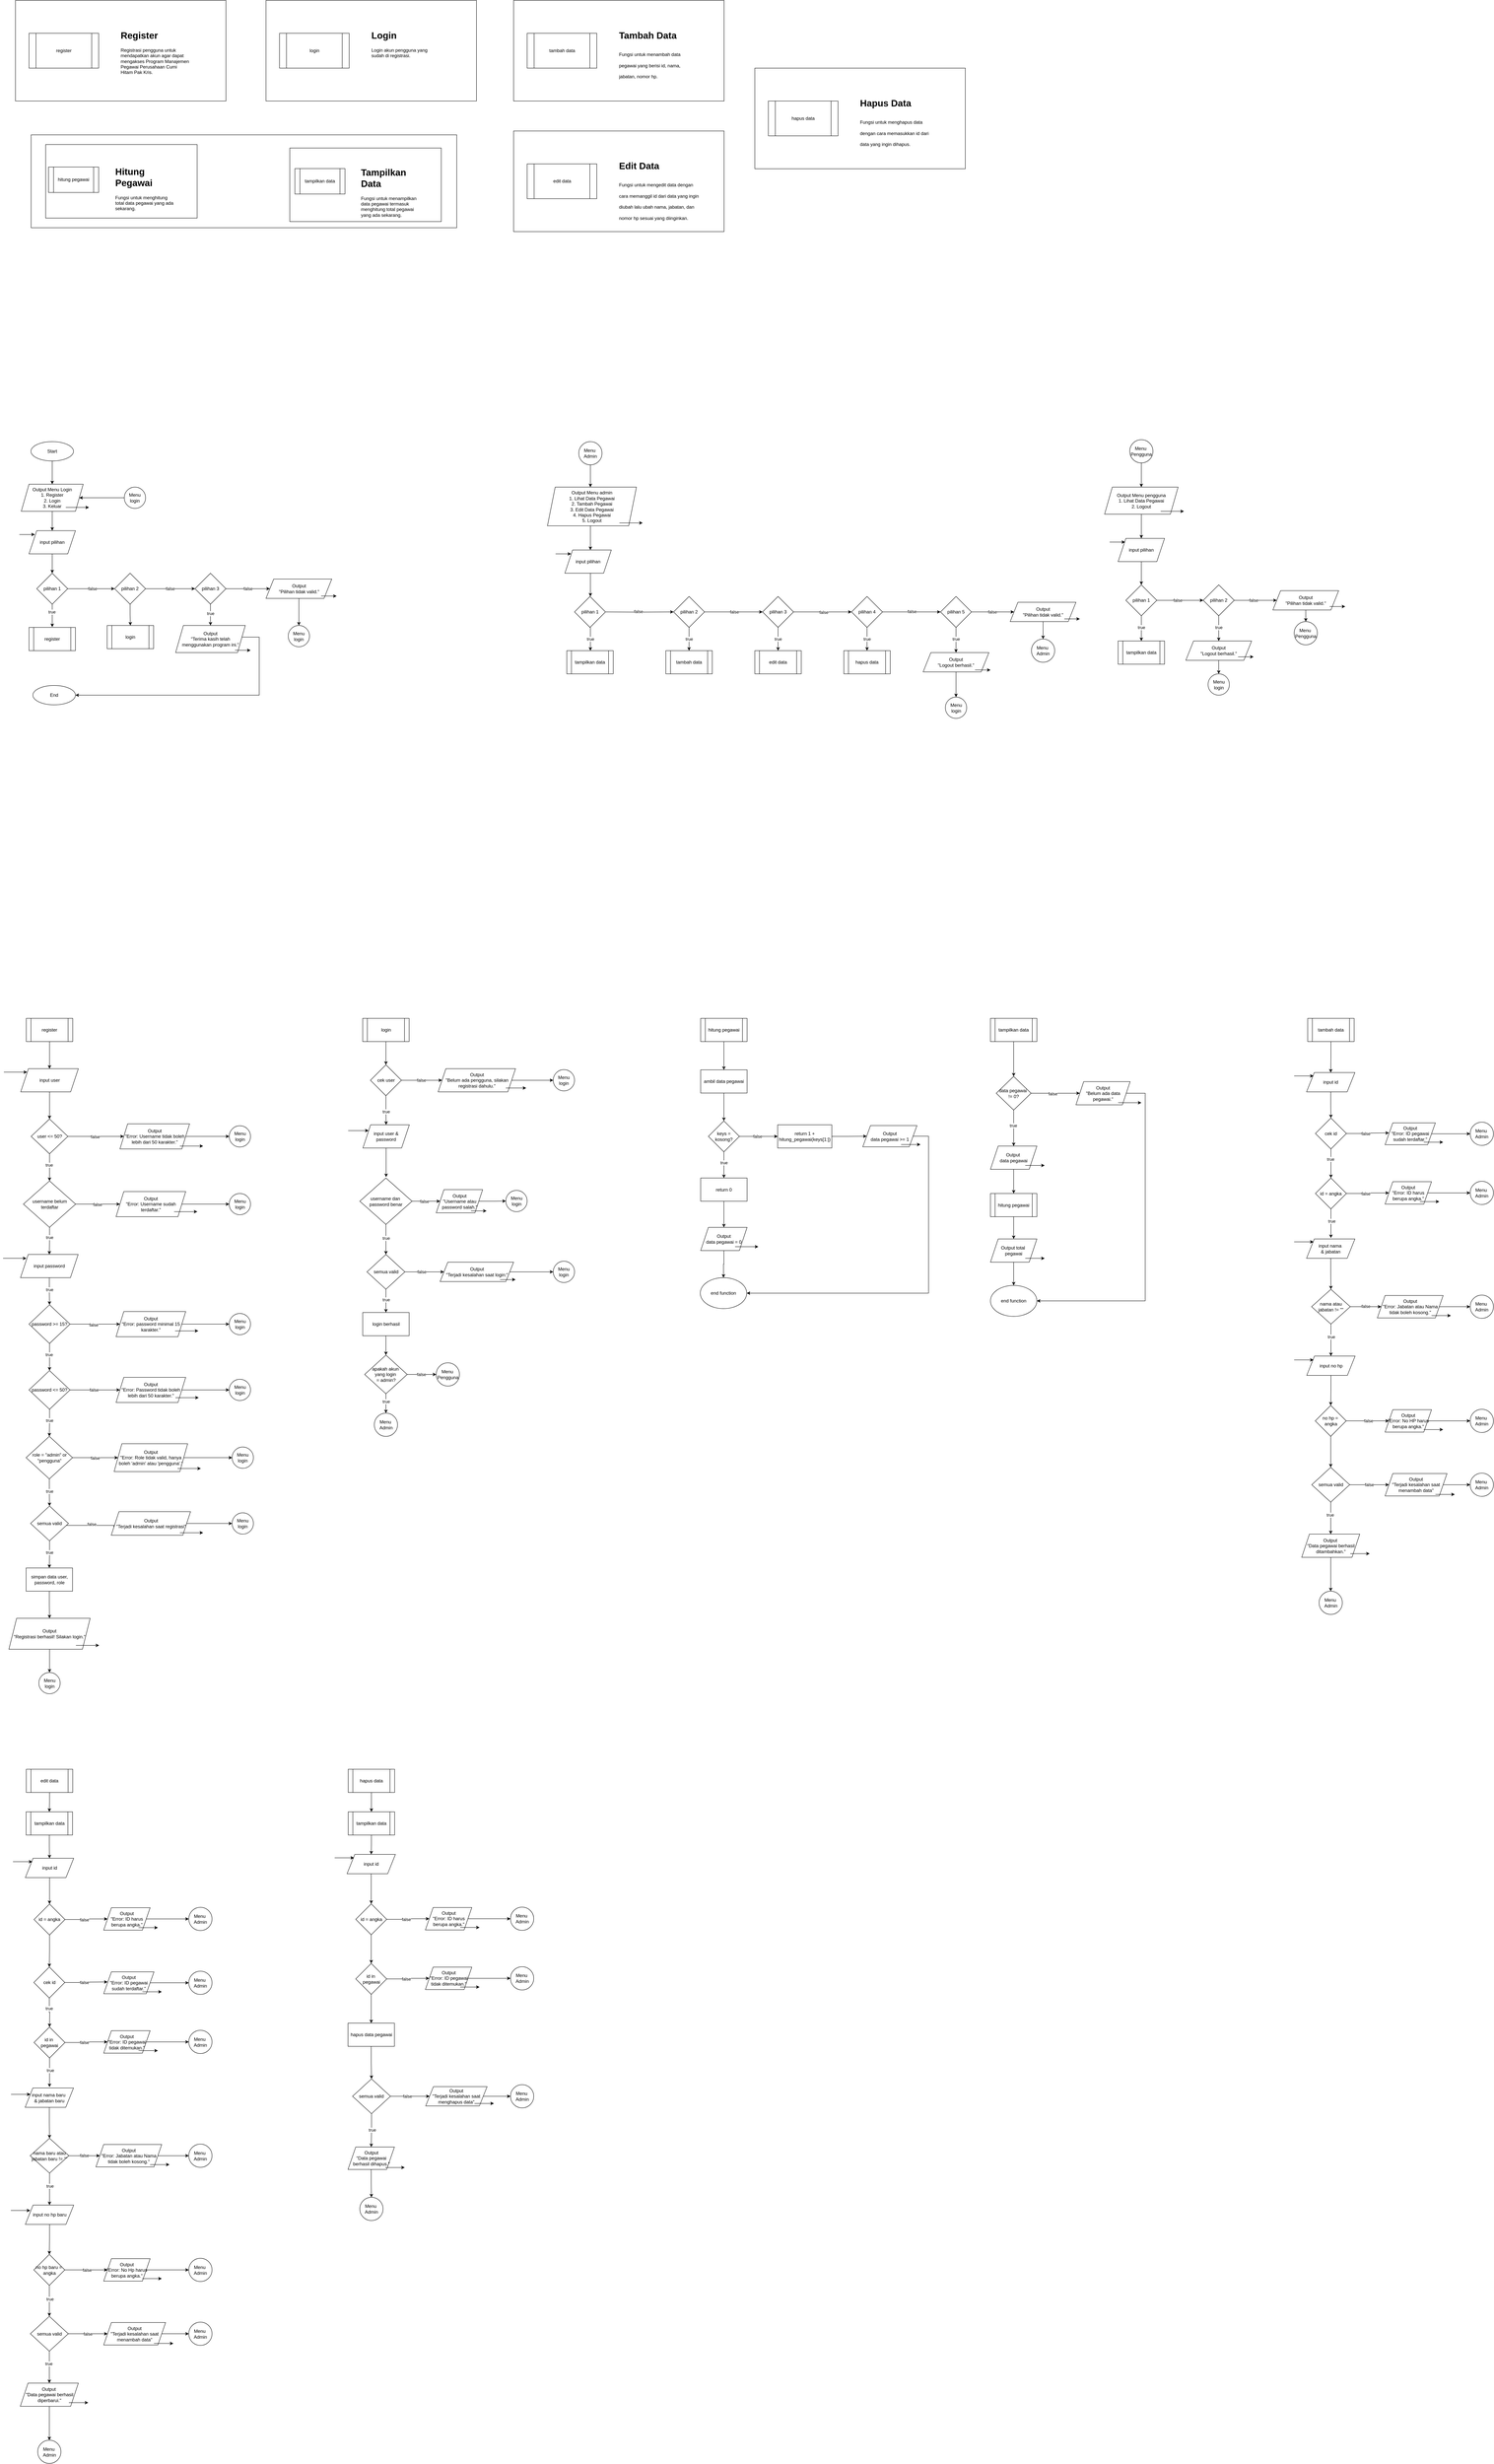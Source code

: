 <mxfile version="28.2.8">
  <diagram name="Page-1" id="6GBm7IarRMQrQnRSBKbb">
    <mxGraphModel grid="1" page="1" gridSize="10" guides="1" tooltips="1" connect="1" arrows="1" fold="1" pageScale="1" pageWidth="850" pageHeight="1100" math="0" shadow="0">
      <root>
        <mxCell id="0" />
        <mxCell id="1" parent="0" />
        <mxCell id="OsWhHuEXGQKURZjVq2BP-3" style="edgeStyle=orthogonalEdgeStyle;rounded=0;orthogonalLoop=1;jettySize=auto;html=1;entryX=0.5;entryY=0;entryDx=0;entryDy=0;" edge="1" parent="1" source="OsWhHuEXGQKURZjVq2BP-1">
          <mxGeometry relative="1" as="geometry">
            <mxPoint x="95.0" y="220" as="targetPoint" />
          </mxGeometry>
        </mxCell>
        <mxCell id="OsWhHuEXGQKURZjVq2BP-1" value="Start" style="ellipse;whiteSpace=wrap;html=1;" vertex="1" parent="1">
          <mxGeometry x="40" y="110" width="110" height="50" as="geometry" />
        </mxCell>
        <mxCell id="OsWhHuEXGQKURZjVq2BP-123" style="edgeStyle=orthogonalEdgeStyle;rounded=0;orthogonalLoop=1;jettySize=auto;html=1;entryX=0.5;entryY=0;entryDx=0;entryDy=0;" edge="1" parent="1">
          <mxGeometry relative="1" as="geometry">
            <mxPoint x="1486" y="327.5" as="sourcePoint" />
            <mxPoint x="1486" y="390" as="targetPoint" />
          </mxGeometry>
        </mxCell>
        <mxCell id="OsWhHuEXGQKURZjVq2BP-34" value="Output Menu admin&lt;div&gt;1. Lihat Data Pegawai&lt;/div&gt;&lt;div&gt;2. Tambah Pegawai&lt;/div&gt;&lt;div&gt;3. Edit Data Pegawai&lt;/div&gt;&lt;div&gt;4. Hapus Pegawai&lt;/div&gt;&lt;div&gt;5. Logout&lt;/div&gt;" style="shape=parallelogram;perimeter=parallelogramPerimeter;whiteSpace=wrap;html=1;fixedSize=1;" vertex="1" parent="1">
          <mxGeometry x="1375" y="227.5" width="230" height="100" as="geometry" />
        </mxCell>
        <mxCell id="OsWhHuEXGQKURZjVq2BP-94" style="edgeStyle=orthogonalEdgeStyle;rounded=0;orthogonalLoop=1;jettySize=auto;html=1;entryX=0.5;entryY=0;entryDx=0;entryDy=0;" edge="1" parent="1" source="OsWhHuEXGQKURZjVq2BP-45" target="OsWhHuEXGQKURZjVq2BP-50">
          <mxGeometry relative="1" as="geometry" />
        </mxCell>
        <mxCell id="OsWhHuEXGQKURZjVq2BP-45" value="Output Menu Login&lt;div&gt;1. Register&lt;/div&gt;&lt;div&gt;2. Login&lt;/div&gt;&lt;div&gt;3. Keluar&lt;/div&gt;" style="shape=parallelogram;perimeter=parallelogramPerimeter;whiteSpace=wrap;html=1;fixedSize=1;" vertex="1" parent="1">
          <mxGeometry x="15" y="220" width="160" height="70" as="geometry" />
        </mxCell>
        <mxCell id="OsWhHuEXGQKURZjVq2BP-48" value="" style="endArrow=classic;html=1;rounded=0;" edge="1" parent="1">
          <mxGeometry width="50" height="50" relative="1" as="geometry">
            <mxPoint x="130" y="280" as="sourcePoint" />
            <mxPoint x="190" y="280" as="targetPoint" />
          </mxGeometry>
        </mxCell>
        <mxCell id="OsWhHuEXGQKURZjVq2BP-53" style="edgeStyle=orthogonalEdgeStyle;rounded=0;orthogonalLoop=1;jettySize=auto;html=1;" edge="1" parent="1" source="OsWhHuEXGQKURZjVq2BP-50" target="OsWhHuEXGQKURZjVq2BP-52">
          <mxGeometry relative="1" as="geometry" />
        </mxCell>
        <mxCell id="OsWhHuEXGQKURZjVq2BP-50" value="input pilihan" style="shape=parallelogram;perimeter=parallelogramPerimeter;whiteSpace=wrap;html=1;fixedSize=1;" vertex="1" parent="1">
          <mxGeometry x="35" y="340" width="120" height="60" as="geometry" />
        </mxCell>
        <mxCell id="OsWhHuEXGQKURZjVq2BP-51" value="" style="endArrow=classic;html=1;rounded=0;" edge="1" parent="1">
          <mxGeometry width="50" height="50" relative="1" as="geometry">
            <mxPoint x="10" y="350" as="sourcePoint" />
            <mxPoint x="50" y="350" as="targetPoint" />
          </mxGeometry>
        </mxCell>
        <mxCell id="OsWhHuEXGQKURZjVq2BP-67" style="edgeStyle=orthogonalEdgeStyle;rounded=0;orthogonalLoop=1;jettySize=auto;html=1;entryX=0;entryY=0.5;entryDx=0;entryDy=0;" edge="1" parent="1" source="OsWhHuEXGQKURZjVq2BP-52" target="OsWhHuEXGQKURZjVq2BP-66">
          <mxGeometry relative="1" as="geometry" />
        </mxCell>
        <mxCell id="OsWhHuEXGQKURZjVq2BP-68" value="false" style="edgeLabel;html=1;align=center;verticalAlign=middle;resizable=0;points=[];" vertex="1" connectable="0" parent="OsWhHuEXGQKURZjVq2BP-67">
          <mxGeometry x="-0.048" y="-2" relative="1" as="geometry">
            <mxPoint x="6" y="-2" as="offset" />
          </mxGeometry>
        </mxCell>
        <mxCell id="OsWhHuEXGQKURZjVq2BP-52" value="pilihan 1" style="rhombus;whiteSpace=wrap;html=1;" vertex="1" parent="1">
          <mxGeometry x="55" y="450" width="80" height="80" as="geometry" />
        </mxCell>
        <mxCell id="OsWhHuEXGQKURZjVq2BP-150" value="fa" style="edgeStyle=orthogonalEdgeStyle;rounded=0;orthogonalLoop=1;jettySize=auto;html=1;entryX=0;entryY=0.5;entryDx=0;entryDy=0;" edge="1" parent="1" source="OsWhHuEXGQKURZjVq2BP-66" target="OsWhHuEXGQKURZjVq2BP-149">
          <mxGeometry relative="1" as="geometry" />
        </mxCell>
        <mxCell id="OsWhHuEXGQKURZjVq2BP-151" value="false" style="edgeLabel;html=1;align=center;verticalAlign=middle;resizable=0;points=[];" vertex="1" connectable="0" parent="OsWhHuEXGQKURZjVq2BP-150">
          <mxGeometry x="0.007" relative="1" as="geometry">
            <mxPoint x="-1" as="offset" />
          </mxGeometry>
        </mxCell>
        <mxCell id="SRJExJTgh7caIax0OkRW-1" style="edgeStyle=orthogonalEdgeStyle;rounded=0;orthogonalLoop=1;jettySize=auto;html=1;entryX=0.5;entryY=0;entryDx=0;entryDy=0;" edge="1" parent="1" source="OsWhHuEXGQKURZjVq2BP-66" target="iVc4ToF9vX-55lupRQYR-132">
          <mxGeometry relative="1" as="geometry" />
        </mxCell>
        <mxCell id="OsWhHuEXGQKURZjVq2BP-66" value="pilihan 2" style="rhombus;whiteSpace=wrap;html=1;" vertex="1" parent="1">
          <mxGeometry x="256.25" y="450" width="80" height="80" as="geometry" />
        </mxCell>
        <mxCell id="OsWhHuEXGQKURZjVq2BP-72" style="edgeStyle=orthogonalEdgeStyle;rounded=0;orthogonalLoop=1;jettySize=auto;html=1;entryX=1;entryY=0.5;entryDx=0;entryDy=0;" edge="1" parent="1" source="OsWhHuEXGQKURZjVq2BP-71" target="OsWhHuEXGQKURZjVq2BP-45">
          <mxGeometry relative="1" as="geometry" />
        </mxCell>
        <mxCell id="OsWhHuEXGQKURZjVq2BP-71" value="Menu login" style="ellipse;whiteSpace=wrap;html=1;aspect=fixed;" vertex="1" parent="1">
          <mxGeometry x="281.25" y="227.5" width="55" height="55" as="geometry" />
        </mxCell>
        <mxCell id="OsWhHuEXGQKURZjVq2BP-95" style="edgeStyle=orthogonalEdgeStyle;rounded=0;orthogonalLoop=1;jettySize=auto;html=1;entryX=0.547;entryY=-0.017;entryDx=0;entryDy=0;entryPerimeter=0;" edge="1" parent="1" source="OsWhHuEXGQKURZjVq2BP-52">
          <mxGeometry relative="1" as="geometry">
            <mxPoint x="95.05" y="588.98" as="targetPoint" />
          </mxGeometry>
        </mxCell>
        <mxCell id="OsWhHuEXGQKURZjVq2BP-97" value="true" style="edgeLabel;html=1;align=center;verticalAlign=middle;resizable=0;points=[];" vertex="1" connectable="0" parent="OsWhHuEXGQKURZjVq2BP-95">
          <mxGeometry x="-0.323" y="-1" relative="1" as="geometry">
            <mxPoint as="offset" />
          </mxGeometry>
        </mxCell>
        <mxCell id="OsWhHuEXGQKURZjVq2BP-120" style="edgeStyle=orthogonalEdgeStyle;rounded=0;orthogonalLoop=1;jettySize=auto;html=1;entryX=0.5;entryY=0;entryDx=0;entryDy=0;" edge="1" parent="1">
          <mxGeometry relative="1" as="geometry">
            <mxPoint x="1486" y="170" as="sourcePoint" />
            <mxPoint x="1486" y="227.5" as="targetPoint" />
          </mxGeometry>
        </mxCell>
        <mxCell id="OsWhHuEXGQKURZjVq2BP-119" value="Menu&amp;nbsp;&lt;div&gt;Admin&lt;/div&gt;" style="ellipse;whiteSpace=wrap;html=1;aspect=fixed;" vertex="1" parent="1">
          <mxGeometry x="1456" y="110" width="60" height="60" as="geometry" />
        </mxCell>
        <mxCell id="OsWhHuEXGQKURZjVq2BP-121" value="" style="endArrow=classic;html=1;rounded=0;" edge="1" parent="1">
          <mxGeometry width="50" height="50" relative="1" as="geometry">
            <mxPoint x="1561" y="320" as="sourcePoint" />
            <mxPoint x="1621" y="320" as="targetPoint" />
          </mxGeometry>
        </mxCell>
        <mxCell id="OsWhHuEXGQKURZjVq2BP-126" style="edgeStyle=orthogonalEdgeStyle;rounded=0;orthogonalLoop=1;jettySize=auto;html=1;entryX=0.5;entryY=0;entryDx=0;entryDy=0;" edge="1" parent="1">
          <mxGeometry relative="1" as="geometry">
            <mxPoint x="1486" y="450.0" as="sourcePoint" />
            <mxPoint x="1486" y="510.0" as="targetPoint" />
          </mxGeometry>
        </mxCell>
        <mxCell id="OsWhHuEXGQKURZjVq2BP-122" value="input pilihan" style="shape=parallelogram;perimeter=parallelogramPerimeter;whiteSpace=wrap;html=1;fixedSize=1;" vertex="1" parent="1">
          <mxGeometry x="1420" y="390" width="120" height="60" as="geometry" />
        </mxCell>
        <mxCell id="OsWhHuEXGQKURZjVq2BP-124" value="" style="endArrow=classic;html=1;rounded=0;" edge="1" parent="1">
          <mxGeometry width="50" height="50" relative="1" as="geometry">
            <mxPoint x="1396" y="400" as="sourcePoint" />
            <mxPoint x="1436" y="400" as="targetPoint" />
          </mxGeometry>
        </mxCell>
        <mxCell id="OsWhHuEXGQKURZjVq2BP-129" style="edgeStyle=orthogonalEdgeStyle;rounded=0;orthogonalLoop=1;jettySize=auto;html=1;entryX=0.5;entryY=0;entryDx=0;entryDy=0;" edge="1" parent="1">
          <mxGeometry relative="1" as="geometry">
            <mxPoint x="1486" y="590.0" as="sourcePoint" />
            <mxPoint x="1486" y="650.0" as="targetPoint" />
          </mxGeometry>
        </mxCell>
        <mxCell id="OsWhHuEXGQKURZjVq2BP-132" value="true" style="edgeLabel;html=1;align=center;verticalAlign=middle;resizable=0;points=[];" vertex="1" connectable="0" parent="OsWhHuEXGQKURZjVq2BP-129">
          <mxGeometry x="-0.153" relative="1" as="geometry">
            <mxPoint y="4" as="offset" />
          </mxGeometry>
        </mxCell>
        <mxCell id="OsWhHuEXGQKURZjVq2BP-135" style="edgeStyle=orthogonalEdgeStyle;rounded=0;orthogonalLoop=1;jettySize=auto;html=1;entryX=0;entryY=0.5;entryDx=0;entryDy=0;" edge="1" parent="1" target="OsWhHuEXGQKURZjVq2BP-134">
          <mxGeometry relative="1" as="geometry">
            <mxPoint x="1526" y="550.0" as="sourcePoint" />
          </mxGeometry>
        </mxCell>
        <mxCell id="OsWhHuEXGQKURZjVq2BP-136" value="false" style="edgeLabel;html=1;align=center;verticalAlign=middle;resizable=0;points=[];" vertex="1" connectable="0" parent="OsWhHuEXGQKURZjVq2BP-135">
          <mxGeometry x="-0.042" y="2" relative="1" as="geometry">
            <mxPoint as="offset" />
          </mxGeometry>
        </mxCell>
        <mxCell id="OsWhHuEXGQKURZjVq2BP-125" value="pilihan 1" style="rhombus;whiteSpace=wrap;html=1;" vertex="1" parent="1">
          <mxGeometry x="1445" y="510" width="80" height="80" as="geometry" />
        </mxCell>
        <mxCell id="OsWhHuEXGQKURZjVq2BP-146" style="edgeStyle=orthogonalEdgeStyle;rounded=0;orthogonalLoop=1;jettySize=auto;html=1;entryX=0;entryY=0.5;entryDx=0;entryDy=0;" edge="1" parent="1" source="OsWhHuEXGQKURZjVq2BP-134" target="OsWhHuEXGQKURZjVq2BP-145">
          <mxGeometry relative="1" as="geometry" />
        </mxCell>
        <mxCell id="OsWhHuEXGQKURZjVq2BP-147" value="false" style="edgeLabel;html=1;align=center;verticalAlign=middle;resizable=0;points=[];" vertex="1" connectable="0" parent="OsWhHuEXGQKURZjVq2BP-146">
          <mxGeometry x="-0.048" relative="1" as="geometry">
            <mxPoint x="5" as="offset" />
          </mxGeometry>
        </mxCell>
        <mxCell id="iVc4ToF9vX-55lupRQYR-401" style="edgeStyle=orthogonalEdgeStyle;rounded=0;orthogonalLoop=1;jettySize=auto;html=1;entryX=0.5;entryY=0;entryDx=0;entryDy=0;" edge="1" parent="1" source="OsWhHuEXGQKURZjVq2BP-134" target="iVc4ToF9vX-55lupRQYR-399">
          <mxGeometry relative="1" as="geometry" />
        </mxCell>
        <mxCell id="iVc4ToF9vX-55lupRQYR-403" value="true" style="edgeLabel;html=1;align=center;verticalAlign=middle;resizable=0;points=[];" vertex="1" connectable="0" parent="iVc4ToF9vX-55lupRQYR-401">
          <mxGeometry x="-0.1" relative="1" as="geometry">
            <mxPoint y="3" as="offset" />
          </mxGeometry>
        </mxCell>
        <mxCell id="OsWhHuEXGQKURZjVq2BP-134" value="pilihan 2" style="rhombus;whiteSpace=wrap;html=1;" vertex="1" parent="1">
          <mxGeometry x="1701" y="510" width="80" height="80" as="geometry" />
        </mxCell>
        <mxCell id="OsWhHuEXGQKURZjVq2BP-172" style="edgeStyle=orthogonalEdgeStyle;rounded=0;orthogonalLoop=1;jettySize=auto;html=1;entryX=0;entryY=0.5;entryDx=0;entryDy=0;" edge="1" parent="1" source="OsWhHuEXGQKURZjVq2BP-145" target="OsWhHuEXGQKURZjVq2BP-171">
          <mxGeometry relative="1" as="geometry" />
        </mxCell>
        <mxCell id="OsWhHuEXGQKURZjVq2BP-173" value="false" style="edgeLabel;html=1;align=center;verticalAlign=middle;resizable=0;points=[];" vertex="1" connectable="0" parent="OsWhHuEXGQKURZjVq2BP-172">
          <mxGeometry x="0.033" y="-1" relative="1" as="geometry">
            <mxPoint as="offset" />
          </mxGeometry>
        </mxCell>
        <mxCell id="iVc4ToF9vX-55lupRQYR-402" style="edgeStyle=orthogonalEdgeStyle;rounded=0;orthogonalLoop=1;jettySize=auto;html=1;entryX=0.5;entryY=0;entryDx=0;entryDy=0;" edge="1" parent="1" source="OsWhHuEXGQKURZjVq2BP-145" target="iVc4ToF9vX-55lupRQYR-400">
          <mxGeometry relative="1" as="geometry" />
        </mxCell>
        <mxCell id="iVc4ToF9vX-55lupRQYR-404" value="true" style="edgeLabel;html=1;align=center;verticalAlign=middle;resizable=0;points=[];" vertex="1" connectable="0" parent="iVc4ToF9vX-55lupRQYR-402">
          <mxGeometry x="-0.267" y="1" relative="1" as="geometry">
            <mxPoint x="-1" y="8" as="offset" />
          </mxGeometry>
        </mxCell>
        <mxCell id="OsWhHuEXGQKURZjVq2BP-145" value="pilihan 3" style="rhombus;whiteSpace=wrap;html=1;" vertex="1" parent="1">
          <mxGeometry x="1931" y="510" width="80" height="80" as="geometry" />
        </mxCell>
        <mxCell id="OsWhHuEXGQKURZjVq2BP-153" style="edgeStyle=orthogonalEdgeStyle;rounded=0;orthogonalLoop=1;jettySize=auto;html=1;entryX=0.5;entryY=0;entryDx=0;entryDy=0;" edge="1" parent="1" source="OsWhHuEXGQKURZjVq2BP-149" target="OsWhHuEXGQKURZjVq2BP-152">
          <mxGeometry relative="1" as="geometry" />
        </mxCell>
        <mxCell id="OsWhHuEXGQKURZjVq2BP-237" value="true" style="edgeLabel;html=1;align=center;verticalAlign=middle;resizable=0;points=[];" vertex="1" connectable="0" parent="OsWhHuEXGQKURZjVq2BP-153">
          <mxGeometry x="-0.12" relative="1" as="geometry">
            <mxPoint as="offset" />
          </mxGeometry>
        </mxCell>
        <mxCell id="OsWhHuEXGQKURZjVq2BP-234" style="edgeStyle=orthogonalEdgeStyle;rounded=0;orthogonalLoop=1;jettySize=auto;html=1;entryX=0;entryY=0.5;entryDx=0;entryDy=0;" edge="1" parent="1" source="OsWhHuEXGQKURZjVq2BP-149" target="OsWhHuEXGQKURZjVq2BP-231">
          <mxGeometry relative="1" as="geometry" />
        </mxCell>
        <mxCell id="OsWhHuEXGQKURZjVq2BP-235" value="false" style="edgeLabel;html=1;align=center;verticalAlign=middle;resizable=0;points=[];" connectable="0" vertex="1" parent="OsWhHuEXGQKURZjVq2BP-234">
          <mxGeometry x="-0.001" relative="1" as="geometry">
            <mxPoint as="offset" />
          </mxGeometry>
        </mxCell>
        <mxCell id="OsWhHuEXGQKURZjVq2BP-149" value="pilihan 3" style="rhombus;whiteSpace=wrap;html=1;" vertex="1" parent="1">
          <mxGeometry x="464" y="450" width="80" height="80" as="geometry" />
        </mxCell>
        <mxCell id="OsWhHuEXGQKURZjVq2BP-155" style="edgeStyle=orthogonalEdgeStyle;rounded=0;orthogonalLoop=1;jettySize=auto;html=1;entryX=1;entryY=0.5;entryDx=0;entryDy=0;" edge="1" parent="1" source="OsWhHuEXGQKURZjVq2BP-152" target="OsWhHuEXGQKURZjVq2BP-154">
          <mxGeometry relative="1" as="geometry">
            <Array as="points">
              <mxPoint x="630" y="615" />
              <mxPoint x="630" y="765" />
            </Array>
          </mxGeometry>
        </mxCell>
        <mxCell id="OsWhHuEXGQKURZjVq2BP-152" value="Output&lt;div&gt;&quot;Terima kasih telah menggunakan program ini.&quot;&lt;/div&gt;" style="shape=parallelogram;perimeter=parallelogramPerimeter;whiteSpace=wrap;html=1;fixedSize=1;" vertex="1" parent="1">
          <mxGeometry x="414" y="585" width="180" height="70" as="geometry" />
        </mxCell>
        <mxCell id="OsWhHuEXGQKURZjVq2BP-154" value="End" style="ellipse;whiteSpace=wrap;html=1;" vertex="1" parent="1">
          <mxGeometry x="45" y="740" width="110" height="50" as="geometry" />
        </mxCell>
        <mxCell id="OsWhHuEXGQKURZjVq2BP-183" style="edgeStyle=orthogonalEdgeStyle;rounded=0;orthogonalLoop=1;jettySize=auto;html=1;entryX=0;entryY=0.5;entryDx=0;entryDy=0;" edge="1" parent="1" source="OsWhHuEXGQKURZjVq2BP-171" target="OsWhHuEXGQKURZjVq2BP-182">
          <mxGeometry relative="1" as="geometry" />
        </mxCell>
        <mxCell id="OsWhHuEXGQKURZjVq2BP-184" value="false" style="edgeLabel;html=1;align=center;verticalAlign=middle;resizable=0;points=[];" vertex="1" connectable="0" parent="OsWhHuEXGQKURZjVq2BP-183">
          <mxGeometry x="0.013" y="1" relative="1" as="geometry">
            <mxPoint as="offset" />
          </mxGeometry>
        </mxCell>
        <mxCell id="iVc4ToF9vX-55lupRQYR-406" style="edgeStyle=orthogonalEdgeStyle;rounded=0;orthogonalLoop=1;jettySize=auto;html=1;entryX=0.5;entryY=0;entryDx=0;entryDy=0;" edge="1" parent="1" source="OsWhHuEXGQKURZjVq2BP-171" target="iVc4ToF9vX-55lupRQYR-405">
          <mxGeometry relative="1" as="geometry" />
        </mxCell>
        <mxCell id="iVc4ToF9vX-55lupRQYR-410" value="true" style="edgeLabel;html=1;align=center;verticalAlign=middle;resizable=0;points=[];" vertex="1" connectable="0" parent="iVc4ToF9vX-55lupRQYR-406">
          <mxGeometry x="-0.14" y="-1" relative="1" as="geometry">
            <mxPoint x="1" y="4" as="offset" />
          </mxGeometry>
        </mxCell>
        <mxCell id="OsWhHuEXGQKURZjVq2BP-171" value="pilihan 4" style="rhombus;whiteSpace=wrap;html=1;" vertex="1" parent="1">
          <mxGeometry x="2161" y="510" width="80" height="80" as="geometry" />
        </mxCell>
        <mxCell id="OsWhHuEXGQKURZjVq2BP-194" style="edgeStyle=orthogonalEdgeStyle;rounded=0;orthogonalLoop=1;jettySize=auto;html=1;entryX=0;entryY=0.5;entryDx=0;entryDy=0;" edge="1" parent="1" source="OsWhHuEXGQKURZjVq2BP-182" target="OsWhHuEXGQKURZjVq2BP-193">
          <mxGeometry relative="1" as="geometry" />
        </mxCell>
        <mxCell id="OsWhHuEXGQKURZjVq2BP-195" value="false" style="edgeLabel;html=1;align=center;verticalAlign=middle;resizable=0;points=[];" vertex="1" connectable="0" parent="OsWhHuEXGQKURZjVq2BP-194">
          <mxGeometry x="-0.022" y="-4" relative="1" as="geometry">
            <mxPoint y="-4" as="offset" />
          </mxGeometry>
        </mxCell>
        <mxCell id="iVc4ToF9vX-55lupRQYR-408" style="edgeStyle=orthogonalEdgeStyle;rounded=0;orthogonalLoop=1;jettySize=auto;html=1;entryX=0.5;entryY=0;entryDx=0;entryDy=0;" edge="1" parent="1" source="OsWhHuEXGQKURZjVq2BP-182" target="iVc4ToF9vX-55lupRQYR-407">
          <mxGeometry relative="1" as="geometry" />
        </mxCell>
        <mxCell id="iVc4ToF9vX-55lupRQYR-409" value="true" style="edgeLabel;html=1;align=center;verticalAlign=middle;resizable=0;points=[];" vertex="1" connectable="0" parent="iVc4ToF9vX-55lupRQYR-408">
          <mxGeometry x="-0.206" y="1" relative="1" as="geometry">
            <mxPoint x="-1" y="4" as="offset" />
          </mxGeometry>
        </mxCell>
        <mxCell id="OsWhHuEXGQKURZjVq2BP-182" value="pilihan 5" style="rhombus;whiteSpace=wrap;html=1;" vertex="1" parent="1">
          <mxGeometry x="2391" y="510" width="80" height="80" as="geometry" />
        </mxCell>
        <mxCell id="OsWhHuEXGQKURZjVq2BP-198" style="edgeStyle=orthogonalEdgeStyle;rounded=0;orthogonalLoop=1;jettySize=auto;html=1;entryX=0.5;entryY=0;entryDx=0;entryDy=0;" edge="1" parent="1" source="OsWhHuEXGQKURZjVq2BP-193" target="OsWhHuEXGQKURZjVq2BP-197">
          <mxGeometry relative="1" as="geometry" />
        </mxCell>
        <mxCell id="OsWhHuEXGQKURZjVq2BP-193" value="Output&lt;div&gt;&quot;Pilihan tidak valid.&quot;&lt;/div&gt;" style="shape=parallelogram;perimeter=parallelogramPerimeter;whiteSpace=wrap;html=1;fixedSize=1;" vertex="1" parent="1">
          <mxGeometry x="2571" y="525" width="170" height="50" as="geometry" />
        </mxCell>
        <mxCell id="OsWhHuEXGQKURZjVq2BP-197" value="Menu&amp;nbsp;&lt;div&gt;Admin&lt;/div&gt;" style="ellipse;whiteSpace=wrap;html=1;aspect=fixed;" vertex="1" parent="1">
          <mxGeometry x="2626" y="620" width="60" height="60" as="geometry" />
        </mxCell>
        <mxCell id="OsWhHuEXGQKURZjVq2BP-199" value="" style="endArrow=classic;html=1;rounded=0;" edge="1" parent="1">
          <mxGeometry width="50" height="50" relative="1" as="geometry">
            <mxPoint x="2711" y="568" as="sourcePoint" />
            <mxPoint x="2751" y="568" as="targetPoint" />
          </mxGeometry>
        </mxCell>
        <mxCell id="OsWhHuEXGQKURZjVq2BP-206" style="edgeStyle=orthogonalEdgeStyle;rounded=0;orthogonalLoop=1;jettySize=auto;html=1;entryX=0.5;entryY=0;entryDx=0;entryDy=0;" edge="1" parent="1" source="OsWhHuEXGQKURZjVq2BP-200" target="OsWhHuEXGQKURZjVq2BP-201">
          <mxGeometry relative="1" as="geometry" />
        </mxCell>
        <mxCell id="OsWhHuEXGQKURZjVq2BP-200" value="Menu&amp;nbsp;&lt;div&gt;Pengguna&lt;/div&gt;" style="ellipse;whiteSpace=wrap;html=1;aspect=fixed;" vertex="1" parent="1">
          <mxGeometry x="2880" y="105" width="60" height="60" as="geometry" />
        </mxCell>
        <mxCell id="OsWhHuEXGQKURZjVq2BP-207" style="edgeStyle=orthogonalEdgeStyle;rounded=0;orthogonalLoop=1;jettySize=auto;html=1;entryX=0.5;entryY=0;entryDx=0;entryDy=0;" edge="1" parent="1" source="OsWhHuEXGQKURZjVq2BP-201" target="OsWhHuEXGQKURZjVq2BP-203">
          <mxGeometry relative="1" as="geometry" />
        </mxCell>
        <mxCell id="OsWhHuEXGQKURZjVq2BP-201" value="Output Menu pengguna&lt;div&gt;1. Lihat Data Pegawai&lt;/div&gt;&lt;div&gt;2. Logout&lt;/div&gt;" style="shape=parallelogram;perimeter=parallelogramPerimeter;whiteSpace=wrap;html=1;fixedSize=1;" vertex="1" parent="1">
          <mxGeometry x="2815" y="227.5" width="190" height="70" as="geometry" />
        </mxCell>
        <mxCell id="OsWhHuEXGQKURZjVq2BP-202" value="" style="endArrow=classic;html=1;rounded=0;" edge="1" parent="1">
          <mxGeometry width="50" height="50" relative="1" as="geometry">
            <mxPoint x="2960" y="290" as="sourcePoint" />
            <mxPoint x="3020" y="290" as="targetPoint" />
          </mxGeometry>
        </mxCell>
        <mxCell id="OsWhHuEXGQKURZjVq2BP-209" style="edgeStyle=orthogonalEdgeStyle;rounded=0;orthogonalLoop=1;jettySize=auto;html=1;entryX=0.5;entryY=0;entryDx=0;entryDy=0;" edge="1" parent="1" source="OsWhHuEXGQKURZjVq2BP-203" target="OsWhHuEXGQKURZjVq2BP-208">
          <mxGeometry relative="1" as="geometry" />
        </mxCell>
        <mxCell id="OsWhHuEXGQKURZjVq2BP-203" value="input pilihan" style="shape=parallelogram;perimeter=parallelogramPerimeter;whiteSpace=wrap;html=1;fixedSize=1;" vertex="1" parent="1">
          <mxGeometry x="2850" y="360" width="120" height="60" as="geometry" />
        </mxCell>
        <mxCell id="OsWhHuEXGQKURZjVq2BP-205" value="" style="endArrow=classic;html=1;rounded=0;" edge="1" parent="1">
          <mxGeometry width="50" height="50" relative="1" as="geometry">
            <mxPoint x="2828" y="369.52" as="sourcePoint" />
            <mxPoint x="2868" y="369.52" as="targetPoint" />
          </mxGeometry>
        </mxCell>
        <mxCell id="OsWhHuEXGQKURZjVq2BP-217" style="edgeStyle=orthogonalEdgeStyle;rounded=0;orthogonalLoop=1;jettySize=auto;html=1;entryX=0;entryY=0.5;entryDx=0;entryDy=0;" edge="1" parent="1" source="OsWhHuEXGQKURZjVq2BP-208" target="OsWhHuEXGQKURZjVq2BP-216">
          <mxGeometry relative="1" as="geometry" />
        </mxCell>
        <mxCell id="OsWhHuEXGQKURZjVq2BP-218" value="false" style="edgeLabel;html=1;align=center;verticalAlign=middle;resizable=0;points=[];" vertex="1" connectable="0" parent="OsWhHuEXGQKURZjVq2BP-217">
          <mxGeometry x="-0.097" y="-4" relative="1" as="geometry">
            <mxPoint y="-4" as="offset" />
          </mxGeometry>
        </mxCell>
        <mxCell id="iVc4ToF9vX-55lupRQYR-414" style="edgeStyle=orthogonalEdgeStyle;rounded=0;orthogonalLoop=1;jettySize=auto;html=1;entryX=0.5;entryY=0;entryDx=0;entryDy=0;" edge="1" parent="1" source="OsWhHuEXGQKURZjVq2BP-208" target="iVc4ToF9vX-55lupRQYR-413">
          <mxGeometry relative="1" as="geometry" />
        </mxCell>
        <mxCell id="iVc4ToF9vX-55lupRQYR-415" value="true" style="edgeLabel;html=1;align=center;verticalAlign=middle;resizable=0;points=[];" vertex="1" connectable="0" parent="iVc4ToF9vX-55lupRQYR-414">
          <mxGeometry x="-0.19" relative="1" as="geometry">
            <mxPoint y="3" as="offset" />
          </mxGeometry>
        </mxCell>
        <mxCell id="OsWhHuEXGQKURZjVq2BP-208" value="pilihan 1" style="rhombus;whiteSpace=wrap;html=1;" vertex="1" parent="1">
          <mxGeometry x="2870" y="480" width="80" height="80" as="geometry" />
        </mxCell>
        <mxCell id="OsWhHuEXGQKURZjVq2BP-223" style="edgeStyle=orthogonalEdgeStyle;rounded=0;orthogonalLoop=1;jettySize=auto;html=1;entryX=0.5;entryY=0;entryDx=0;entryDy=0;" edge="1" parent="1" source="OsWhHuEXGQKURZjVq2BP-216" target="OsWhHuEXGQKURZjVq2BP-219">
          <mxGeometry relative="1" as="geometry" />
        </mxCell>
        <mxCell id="OsWhHuEXGQKURZjVq2BP-224" value="true" style="edgeLabel;html=1;align=center;verticalAlign=middle;resizable=0;points=[];" vertex="1" connectable="0" parent="OsWhHuEXGQKURZjVq2BP-223">
          <mxGeometry x="-0.236" relative="1" as="geometry">
            <mxPoint y="5" as="offset" />
          </mxGeometry>
        </mxCell>
        <mxCell id="OsWhHuEXGQKURZjVq2BP-226" style="edgeStyle=orthogonalEdgeStyle;rounded=0;orthogonalLoop=1;jettySize=auto;html=1;entryX=0;entryY=0.5;entryDx=0;entryDy=0;" edge="1" parent="1" source="OsWhHuEXGQKURZjVq2BP-216" target="OsWhHuEXGQKURZjVq2BP-225">
          <mxGeometry relative="1" as="geometry" />
        </mxCell>
        <mxCell id="OsWhHuEXGQKURZjVq2BP-227" value="false" style="edgeLabel;html=1;align=center;verticalAlign=middle;resizable=0;points=[];" vertex="1" connectable="0" parent="OsWhHuEXGQKURZjVq2BP-226">
          <mxGeometry x="-0.022" y="-1" relative="1" as="geometry">
            <mxPoint x="-4" y="-1" as="offset" />
          </mxGeometry>
        </mxCell>
        <mxCell id="OsWhHuEXGQKURZjVq2BP-216" value="pilihan 2" style="rhombus;whiteSpace=wrap;html=1;" vertex="1" parent="1">
          <mxGeometry x="3070" y="480" width="80" height="80" as="geometry" />
        </mxCell>
        <mxCell id="OsWhHuEXGQKURZjVq2BP-222" style="edgeStyle=orthogonalEdgeStyle;rounded=0;orthogonalLoop=1;jettySize=auto;html=1;entryX=0.5;entryY=0;entryDx=0;entryDy=0;" edge="1" parent="1" source="OsWhHuEXGQKURZjVq2BP-219" target="OsWhHuEXGQKURZjVq2BP-221">
          <mxGeometry relative="1" as="geometry" />
        </mxCell>
        <mxCell id="OsWhHuEXGQKURZjVq2BP-219" value="Output&lt;div&gt;&quot;Logout berhasil.&quot;&lt;/div&gt;" style="shape=parallelogram;perimeter=parallelogramPerimeter;whiteSpace=wrap;html=1;fixedSize=1;" vertex="1" parent="1">
          <mxGeometry x="3025" y="625" width="170" height="50" as="geometry" />
        </mxCell>
        <mxCell id="OsWhHuEXGQKURZjVq2BP-220" value="" style="endArrow=classic;html=1;rounded=0;" edge="1" parent="1">
          <mxGeometry width="50" height="50" relative="1" as="geometry">
            <mxPoint x="3160" y="666" as="sourcePoint" />
            <mxPoint x="3200" y="666" as="targetPoint" />
          </mxGeometry>
        </mxCell>
        <mxCell id="OsWhHuEXGQKURZjVq2BP-221" value="Menu login" style="ellipse;whiteSpace=wrap;html=1;aspect=fixed;" vertex="1" parent="1">
          <mxGeometry x="3082.5" y="710" width="55" height="55" as="geometry" />
        </mxCell>
        <mxCell id="OsWhHuEXGQKURZjVq2BP-229" style="edgeStyle=orthogonalEdgeStyle;rounded=0;orthogonalLoop=1;jettySize=auto;html=1;entryX=0.5;entryY=0;entryDx=0;entryDy=0;" edge="1" parent="1" source="OsWhHuEXGQKURZjVq2BP-225" target="OsWhHuEXGQKURZjVq2BP-228">
          <mxGeometry relative="1" as="geometry" />
        </mxCell>
        <mxCell id="OsWhHuEXGQKURZjVq2BP-225" value="Output&lt;div&gt;&quot;Pilihan tidak valid.&quot;&lt;/div&gt;" style="shape=parallelogram;perimeter=parallelogramPerimeter;whiteSpace=wrap;html=1;fixedSize=1;" vertex="1" parent="1">
          <mxGeometry x="3250" y="495" width="170" height="50" as="geometry" />
        </mxCell>
        <mxCell id="OsWhHuEXGQKURZjVq2BP-228" value="Menu&amp;nbsp;&lt;div&gt;Pengguna&lt;/div&gt;" style="ellipse;whiteSpace=wrap;html=1;aspect=fixed;" vertex="1" parent="1">
          <mxGeometry x="3305" y="575" width="60" height="60" as="geometry" />
        </mxCell>
        <mxCell id="OsWhHuEXGQKURZjVq2BP-230" value="" style="endArrow=classic;html=1;rounded=0;" edge="1" parent="1">
          <mxGeometry width="50" height="50" relative="1" as="geometry">
            <mxPoint x="3397" y="536" as="sourcePoint" />
            <mxPoint x="3437" y="536" as="targetPoint" />
          </mxGeometry>
        </mxCell>
        <mxCell id="OsWhHuEXGQKURZjVq2BP-239" style="edgeStyle=orthogonalEdgeStyle;rounded=0;orthogonalLoop=1;jettySize=auto;html=1;entryX=0.5;entryY=0;entryDx=0;entryDy=0;" edge="1" parent="1" source="OsWhHuEXGQKURZjVq2BP-231" target="OsWhHuEXGQKURZjVq2BP-238">
          <mxGeometry relative="1" as="geometry" />
        </mxCell>
        <mxCell id="OsWhHuEXGQKURZjVq2BP-231" value="Output&lt;div&gt;&quot;Pilihan tidak valid.&quot;&lt;/div&gt;" style="shape=parallelogram;perimeter=parallelogramPerimeter;whiteSpace=wrap;html=1;fixedSize=1;" vertex="1" parent="1">
          <mxGeometry x="647.5" y="465" width="170" height="50" as="geometry" />
        </mxCell>
        <mxCell id="OsWhHuEXGQKURZjVq2BP-233" value="" style="endArrow=classic;html=1;rounded=0;" edge="1" parent="1">
          <mxGeometry width="50" height="50" relative="1" as="geometry">
            <mxPoint x="790" y="509.05" as="sourcePoint" />
            <mxPoint x="830" y="509.05" as="targetPoint" />
          </mxGeometry>
        </mxCell>
        <mxCell id="OsWhHuEXGQKURZjVq2BP-238" value="Menu login" style="ellipse;whiteSpace=wrap;html=1;aspect=fixed;" vertex="1" parent="1">
          <mxGeometry x="705" y="585" width="55" height="55" as="geometry" />
        </mxCell>
        <mxCell id="iVc4ToF9vX-55lupRQYR-4" style="edgeStyle=orthogonalEdgeStyle;rounded=0;orthogonalLoop=1;jettySize=auto;html=1;entryX=0.5;entryY=0;entryDx=0;entryDy=0;" edge="1" parent="1" source="iVc4ToF9vX-55lupRQYR-1" target="iVc4ToF9vX-55lupRQYR-2">
          <mxGeometry relative="1" as="geometry" />
        </mxCell>
        <mxCell id="iVc4ToF9vX-55lupRQYR-1" value="register" style="shape=process;whiteSpace=wrap;html=1;backgroundOutline=1;" vertex="1" parent="1">
          <mxGeometry x="28" y="1600" width="120" height="60" as="geometry" />
        </mxCell>
        <mxCell id="iVc4ToF9vX-55lupRQYR-9" style="edgeStyle=orthogonalEdgeStyle;rounded=0;orthogonalLoop=1;jettySize=auto;html=1;entryX=0.5;entryY=0;entryDx=0;entryDy=0;" edge="1" parent="1" source="iVc4ToF9vX-55lupRQYR-2" target="iVc4ToF9vX-55lupRQYR-8">
          <mxGeometry relative="1" as="geometry" />
        </mxCell>
        <mxCell id="iVc4ToF9vX-55lupRQYR-2" value="input user" style="shape=parallelogram;perimeter=parallelogramPerimeter;whiteSpace=wrap;html=1;fixedSize=1;" vertex="1" parent="1">
          <mxGeometry x="13.5" y="1730" width="149" height="60" as="geometry" />
        </mxCell>
        <mxCell id="iVc4ToF9vX-55lupRQYR-3" value="" style="endArrow=classic;html=1;rounded=0;" edge="1" parent="1">
          <mxGeometry width="50" height="50" relative="1" as="geometry">
            <mxPoint x="-30" y="1739" as="sourcePoint" />
            <mxPoint x="30" y="1739" as="targetPoint" />
          </mxGeometry>
        </mxCell>
        <mxCell id="iVc4ToF9vX-55lupRQYR-16" style="edgeStyle=orthogonalEdgeStyle;rounded=0;orthogonalLoop=1;jettySize=auto;html=1;entryX=0;entryY=0.5;entryDx=0;entryDy=0;" edge="1" parent="1" source="iVc4ToF9vX-55lupRQYR-8" target="iVc4ToF9vX-55lupRQYR-15">
          <mxGeometry relative="1" as="geometry" />
        </mxCell>
        <mxCell id="iVc4ToF9vX-55lupRQYR-21" value="false" style="edgeLabel;html=1;align=center;verticalAlign=middle;resizable=0;points=[];" vertex="1" connectable="0" parent="iVc4ToF9vX-55lupRQYR-16">
          <mxGeometry x="-0.038" y="-1" relative="1" as="geometry">
            <mxPoint x="1" as="offset" />
          </mxGeometry>
        </mxCell>
        <mxCell id="iVc4ToF9vX-55lupRQYR-35" style="edgeStyle=orthogonalEdgeStyle;rounded=0;orthogonalLoop=1;jettySize=auto;html=1;entryX=0.5;entryY=0;entryDx=0;entryDy=0;" edge="1" parent="1" source="iVc4ToF9vX-55lupRQYR-8" target="iVc4ToF9vX-55lupRQYR-34">
          <mxGeometry relative="1" as="geometry" />
        </mxCell>
        <mxCell id="iVc4ToF9vX-55lupRQYR-36" value="true" style="edgeLabel;html=1;align=center;verticalAlign=middle;resizable=0;points=[];" vertex="1" connectable="0" parent="iVc4ToF9vX-55lupRQYR-35">
          <mxGeometry x="-0.171" y="-1" relative="1" as="geometry">
            <mxPoint as="offset" />
          </mxGeometry>
        </mxCell>
        <mxCell id="iVc4ToF9vX-55lupRQYR-8" value="user &amp;lt;= 50?" style="rhombus;whiteSpace=wrap;html=1;" vertex="1" parent="1">
          <mxGeometry x="40.5" y="1860" width="95" height="90" as="geometry" />
        </mxCell>
        <mxCell id="iVc4ToF9vX-55lupRQYR-25" style="edgeStyle=orthogonalEdgeStyle;rounded=0;orthogonalLoop=1;jettySize=auto;html=1;entryX=0.5;entryY=0;entryDx=0;entryDy=0;" edge="1" parent="1" source="iVc4ToF9vX-55lupRQYR-10" target="iVc4ToF9vX-55lupRQYR-22">
          <mxGeometry relative="1" as="geometry" />
        </mxCell>
        <mxCell id="iVc4ToF9vX-55lupRQYR-49" value="true" style="edgeLabel;html=1;align=center;verticalAlign=middle;resizable=0;points=[];" vertex="1" connectable="0" parent="iVc4ToF9vX-55lupRQYR-25">
          <mxGeometry x="-0.141" relative="1" as="geometry">
            <mxPoint as="offset" />
          </mxGeometry>
        </mxCell>
        <mxCell id="iVc4ToF9vX-55lupRQYR-10" value="input password" style="shape=parallelogram;perimeter=parallelogramPerimeter;whiteSpace=wrap;html=1;fixedSize=1;" vertex="1" parent="1">
          <mxGeometry x="13" y="2210" width="149" height="60" as="geometry" />
        </mxCell>
        <mxCell id="iVc4ToF9vX-55lupRQYR-13" value="" style="endArrow=classic;html=1;rounded=0;" edge="1" parent="1">
          <mxGeometry width="50" height="50" relative="1" as="geometry">
            <mxPoint x="-32" y="2220" as="sourcePoint" />
            <mxPoint x="28" y="2220" as="targetPoint" />
          </mxGeometry>
        </mxCell>
        <mxCell id="iVc4ToF9vX-55lupRQYR-20" style="edgeStyle=orthogonalEdgeStyle;rounded=0;orthogonalLoop=1;jettySize=auto;html=1;entryX=0;entryY=0.5;entryDx=0;entryDy=0;" edge="1" parent="1" source="iVc4ToF9vX-55lupRQYR-15" target="iVc4ToF9vX-55lupRQYR-19">
          <mxGeometry relative="1" as="geometry" />
        </mxCell>
        <mxCell id="iVc4ToF9vX-55lupRQYR-15" value="Output&lt;div&gt;&quot;Error: Username tidak boleh lebih dari 50 karakter.&quot;&lt;/div&gt;" style="shape=parallelogram;perimeter=parallelogramPerimeter;whiteSpace=wrap;html=1;fixedSize=1;" vertex="1" parent="1">
          <mxGeometry x="270" y="1872.5" width="180" height="65" as="geometry" />
        </mxCell>
        <mxCell id="iVc4ToF9vX-55lupRQYR-17" value="" style="endArrow=classic;html=1;rounded=0;" edge="1" parent="1">
          <mxGeometry width="50" height="50" relative="1" as="geometry">
            <mxPoint x="425" y="1930" as="sourcePoint" />
            <mxPoint x="485" y="1930" as="targetPoint" />
          </mxGeometry>
        </mxCell>
        <mxCell id="iVc4ToF9vX-55lupRQYR-19" value="Menu login" style="ellipse;whiteSpace=wrap;html=1;aspect=fixed;" vertex="1" parent="1">
          <mxGeometry x="552.5" y="1877.5" width="55" height="55" as="geometry" />
        </mxCell>
        <mxCell id="iVc4ToF9vX-55lupRQYR-24" style="edgeStyle=orthogonalEdgeStyle;rounded=0;orthogonalLoop=1;jettySize=auto;html=1;entryX=0;entryY=0.5;entryDx=0;entryDy=0;" edge="1" parent="1" source="iVc4ToF9vX-55lupRQYR-22" target="iVc4ToF9vX-55lupRQYR-23">
          <mxGeometry relative="1" as="geometry" />
        </mxCell>
        <mxCell id="iVc4ToF9vX-55lupRQYR-52" value="false" style="edgeLabel;html=1;align=center;verticalAlign=middle;resizable=0;points=[];" vertex="1" connectable="0" parent="iVc4ToF9vX-55lupRQYR-24">
          <mxGeometry x="-0.054" y="-2" relative="1" as="geometry">
            <mxPoint as="offset" />
          </mxGeometry>
        </mxCell>
        <mxCell id="iVc4ToF9vX-55lupRQYR-50" style="edgeStyle=orthogonalEdgeStyle;rounded=0;orthogonalLoop=1;jettySize=auto;html=1;entryX=0.5;entryY=0;entryDx=0;entryDy=0;" edge="1" parent="1" source="iVc4ToF9vX-55lupRQYR-22" target="iVc4ToF9vX-55lupRQYR-26">
          <mxGeometry relative="1" as="geometry" />
        </mxCell>
        <mxCell id="iVc4ToF9vX-55lupRQYR-51" value="true" style="edgeLabel;html=1;align=center;verticalAlign=middle;resizable=0;points=[];" vertex="1" connectable="0" parent="iVc4ToF9vX-55lupRQYR-50">
          <mxGeometry x="-0.171" y="-1" relative="1" as="geometry">
            <mxPoint as="offset" />
          </mxGeometry>
        </mxCell>
        <mxCell id="iVc4ToF9vX-55lupRQYR-22" value="password &amp;gt;= 15?" style="rhombus;whiteSpace=wrap;html=1;" vertex="1" parent="1">
          <mxGeometry x="35" y="2340" width="106" height="100" as="geometry" />
        </mxCell>
        <mxCell id="iVc4ToF9vX-55lupRQYR-45" style="edgeStyle=orthogonalEdgeStyle;rounded=0;orthogonalLoop=1;jettySize=auto;html=1;entryX=0;entryY=0.5;entryDx=0;entryDy=0;" edge="1" parent="1" source="iVc4ToF9vX-55lupRQYR-23" target="iVc4ToF9vX-55lupRQYR-31">
          <mxGeometry relative="1" as="geometry" />
        </mxCell>
        <mxCell id="iVc4ToF9vX-55lupRQYR-23" value="Output&lt;div&gt;&quot;Error: password minimal 15 karakter.&quot;&lt;/div&gt;" style="shape=parallelogram;perimeter=parallelogramPerimeter;whiteSpace=wrap;html=1;fixedSize=1;" vertex="1" parent="1">
          <mxGeometry x="260" y="2357.5" width="180" height="65" as="geometry" />
        </mxCell>
        <mxCell id="iVc4ToF9vX-55lupRQYR-28" style="edgeStyle=orthogonalEdgeStyle;rounded=0;orthogonalLoop=1;jettySize=auto;html=1;entryX=0;entryY=0.5;entryDx=0;entryDy=0;" edge="1" parent="1" source="iVc4ToF9vX-55lupRQYR-26" target="iVc4ToF9vX-55lupRQYR-27">
          <mxGeometry relative="1" as="geometry" />
        </mxCell>
        <mxCell id="iVc4ToF9vX-55lupRQYR-53" value="false" style="edgeLabel;html=1;align=center;verticalAlign=middle;resizable=0;points=[];" vertex="1" connectable="0" parent="iVc4ToF9vX-55lupRQYR-28">
          <mxGeometry x="-0.039" relative="1" as="geometry">
            <mxPoint as="offset" />
          </mxGeometry>
        </mxCell>
        <mxCell id="iVc4ToF9vX-55lupRQYR-62" style="edgeStyle=orthogonalEdgeStyle;rounded=0;orthogonalLoop=1;jettySize=auto;html=1;entryX=0.5;entryY=0;entryDx=0;entryDy=0;" edge="1" parent="1" source="iVc4ToF9vX-55lupRQYR-26" target="iVc4ToF9vX-55lupRQYR-54">
          <mxGeometry relative="1" as="geometry" />
        </mxCell>
        <mxCell id="iVc4ToF9vX-55lupRQYR-63" value="true" style="edgeLabel;html=1;align=center;verticalAlign=middle;resizable=0;points=[];" vertex="1" connectable="0" parent="iVc4ToF9vX-55lupRQYR-62">
          <mxGeometry x="-0.177" relative="1" as="geometry">
            <mxPoint as="offset" />
          </mxGeometry>
        </mxCell>
        <mxCell id="iVc4ToF9vX-55lupRQYR-26" value="password &amp;lt;= 50?" style="rhombus;whiteSpace=wrap;html=1;" vertex="1" parent="1">
          <mxGeometry x="35" y="2510" width="106" height="100" as="geometry" />
        </mxCell>
        <mxCell id="iVc4ToF9vX-55lupRQYR-46" style="edgeStyle=orthogonalEdgeStyle;rounded=0;orthogonalLoop=1;jettySize=auto;html=1;entryX=0;entryY=0.5;entryDx=0;entryDy=0;" edge="1" parent="1" source="iVc4ToF9vX-55lupRQYR-27" target="iVc4ToF9vX-55lupRQYR-32">
          <mxGeometry relative="1" as="geometry" />
        </mxCell>
        <mxCell id="iVc4ToF9vX-55lupRQYR-27" value="Output&lt;div&gt;&quot;Error: Password tidak boleh lebih dari 50 karakter.&quot;&lt;/div&gt;" style="shape=parallelogram;perimeter=parallelogramPerimeter;whiteSpace=wrap;html=1;fixedSize=1;" vertex="1" parent="1">
          <mxGeometry x="260" y="2527.5" width="180" height="65" as="geometry" />
        </mxCell>
        <mxCell id="iVc4ToF9vX-55lupRQYR-29" value="" style="endArrow=classic;html=1;rounded=0;" edge="1" parent="1">
          <mxGeometry width="50" height="50" relative="1" as="geometry">
            <mxPoint x="412.5" y="2407.5" as="sourcePoint" />
            <mxPoint x="472.5" y="2407.5" as="targetPoint" />
          </mxGeometry>
        </mxCell>
        <mxCell id="iVc4ToF9vX-55lupRQYR-30" value="" style="endArrow=classic;html=1;rounded=0;" edge="1" parent="1">
          <mxGeometry width="50" height="50" relative="1" as="geometry">
            <mxPoint x="413.5" y="2580" as="sourcePoint" />
            <mxPoint x="473.5" y="2580" as="targetPoint" />
          </mxGeometry>
        </mxCell>
        <mxCell id="iVc4ToF9vX-55lupRQYR-31" value="Menu login" style="ellipse;whiteSpace=wrap;html=1;aspect=fixed;" vertex="1" parent="1">
          <mxGeometry x="552.5" y="2362.5" width="55" height="55" as="geometry" />
        </mxCell>
        <mxCell id="iVc4ToF9vX-55lupRQYR-32" value="Menu login" style="ellipse;whiteSpace=wrap;html=1;aspect=fixed;" vertex="1" parent="1">
          <mxGeometry x="552.5" y="2532.5" width="55" height="55" as="geometry" />
        </mxCell>
        <mxCell id="iVc4ToF9vX-55lupRQYR-39" style="edgeStyle=orthogonalEdgeStyle;rounded=0;orthogonalLoop=1;jettySize=auto;html=1;entryX=0;entryY=0.5;entryDx=0;entryDy=0;" edge="1" parent="1" source="iVc4ToF9vX-55lupRQYR-34" target="iVc4ToF9vX-55lupRQYR-38">
          <mxGeometry relative="1" as="geometry" />
        </mxCell>
        <mxCell id="iVc4ToF9vX-55lupRQYR-40" value="false" style="edgeLabel;html=1;align=center;verticalAlign=middle;resizable=0;points=[];" vertex="1" connectable="0" parent="iVc4ToF9vX-55lupRQYR-39">
          <mxGeometry x="-0.031" y="-1" relative="1" as="geometry">
            <mxPoint x="1" as="offset" />
          </mxGeometry>
        </mxCell>
        <mxCell id="iVc4ToF9vX-55lupRQYR-47" style="edgeStyle=orthogonalEdgeStyle;rounded=0;orthogonalLoop=1;jettySize=auto;html=1;entryX=0.5;entryY=0;entryDx=0;entryDy=0;" edge="1" parent="1" source="iVc4ToF9vX-55lupRQYR-34" target="iVc4ToF9vX-55lupRQYR-10">
          <mxGeometry relative="1" as="geometry" />
        </mxCell>
        <mxCell id="iVc4ToF9vX-55lupRQYR-48" value="true" style="edgeLabel;html=1;align=center;verticalAlign=middle;resizable=0;points=[];" vertex="1" connectable="0" parent="iVc4ToF9vX-55lupRQYR-47">
          <mxGeometry x="-0.262" relative="1" as="geometry">
            <mxPoint as="offset" />
          </mxGeometry>
        </mxCell>
        <mxCell id="iVc4ToF9vX-55lupRQYR-34" value="username belum terdaftar" style="rhombus;whiteSpace=wrap;html=1;" vertex="1" parent="1">
          <mxGeometry x="20.5" y="2020" width="135" height="120" as="geometry" />
        </mxCell>
        <mxCell id="iVc4ToF9vX-55lupRQYR-44" style="edgeStyle=orthogonalEdgeStyle;rounded=0;orthogonalLoop=1;jettySize=auto;html=1;entryX=0;entryY=0.5;entryDx=0;entryDy=0;" edge="1" parent="1" source="iVc4ToF9vX-55lupRQYR-38" target="iVc4ToF9vX-55lupRQYR-42">
          <mxGeometry relative="1" as="geometry" />
        </mxCell>
        <mxCell id="iVc4ToF9vX-55lupRQYR-38" value="Output&lt;div&gt;&quot;Error: Username sudah terdaftar.&quot;&lt;/div&gt;" style="shape=parallelogram;perimeter=parallelogramPerimeter;whiteSpace=wrap;html=1;fixedSize=1;" vertex="1" parent="1">
          <mxGeometry x="260" y="2047.5" width="180" height="65" as="geometry" />
        </mxCell>
        <mxCell id="iVc4ToF9vX-55lupRQYR-41" value="" style="endArrow=classic;html=1;rounded=0;" edge="1" parent="1">
          <mxGeometry width="50" height="50" relative="1" as="geometry">
            <mxPoint x="410" y="2099.5" as="sourcePoint" />
            <mxPoint x="470" y="2099.5" as="targetPoint" />
          </mxGeometry>
        </mxCell>
        <mxCell id="iVc4ToF9vX-55lupRQYR-42" value="Menu login" style="ellipse;whiteSpace=wrap;html=1;aspect=fixed;" vertex="1" parent="1">
          <mxGeometry x="552.5" y="2052.5" width="55" height="55" as="geometry" />
        </mxCell>
        <mxCell id="iVc4ToF9vX-55lupRQYR-57" style="edgeStyle=orthogonalEdgeStyle;rounded=0;orthogonalLoop=1;jettySize=auto;html=1;entryX=0;entryY=0.5;entryDx=0;entryDy=0;" edge="1" parent="1" source="iVc4ToF9vX-55lupRQYR-54" target="iVc4ToF9vX-55lupRQYR-56">
          <mxGeometry relative="1" as="geometry" />
        </mxCell>
        <mxCell id="iVc4ToF9vX-55lupRQYR-61" value="false" style="edgeLabel;html=1;align=center;verticalAlign=middle;resizable=0;points=[];" vertex="1" connectable="0" parent="iVc4ToF9vX-55lupRQYR-57">
          <mxGeometry x="-0.021" y="-1" relative="1" as="geometry">
            <mxPoint x="1" as="offset" />
          </mxGeometry>
        </mxCell>
        <mxCell id="iVc4ToF9vX-55lupRQYR-70" style="edgeStyle=orthogonalEdgeStyle;rounded=0;orthogonalLoop=1;jettySize=auto;html=1;entryX=0.5;entryY=0;entryDx=0;entryDy=0;" edge="1" parent="1" source="iVc4ToF9vX-55lupRQYR-54" target="iVc4ToF9vX-55lupRQYR-64">
          <mxGeometry relative="1" as="geometry" />
        </mxCell>
        <mxCell id="iVc4ToF9vX-55lupRQYR-72" value="true" style="edgeLabel;html=1;align=center;verticalAlign=middle;resizable=0;points=[];" vertex="1" connectable="0" parent="iVc4ToF9vX-55lupRQYR-70">
          <mxGeometry x="-0.092" relative="1" as="geometry">
            <mxPoint as="offset" />
          </mxGeometry>
        </mxCell>
        <mxCell id="iVc4ToF9vX-55lupRQYR-54" value="role = &quot;admin&quot; or &quot;pengguna&quot;" style="rhombus;whiteSpace=wrap;html=1;" vertex="1" parent="1">
          <mxGeometry x="27.5" y="2680" width="120" height="110" as="geometry" />
        </mxCell>
        <mxCell id="iVc4ToF9vX-55lupRQYR-60" style="edgeStyle=orthogonalEdgeStyle;rounded=0;orthogonalLoop=1;jettySize=auto;html=1;entryX=0;entryY=0.5;entryDx=0;entryDy=0;" edge="1" parent="1" source="iVc4ToF9vX-55lupRQYR-56" target="iVc4ToF9vX-55lupRQYR-59">
          <mxGeometry relative="1" as="geometry" />
        </mxCell>
        <mxCell id="iVc4ToF9vX-55lupRQYR-56" value="Output&lt;div&gt;&quot;Error: Role tidak valid, hanya boleh &#39;admin&#39; atau &#39;pengguna&#39;.&quot;&lt;/div&gt;" style="shape=parallelogram;perimeter=parallelogramPerimeter;whiteSpace=wrap;html=1;fixedSize=1;" vertex="1" parent="1">
          <mxGeometry x="255" y="2699" width="190" height="72" as="geometry" />
        </mxCell>
        <mxCell id="iVc4ToF9vX-55lupRQYR-58" value="" style="endArrow=classic;html=1;rounded=0;" edge="1" parent="1">
          <mxGeometry width="50" height="50" relative="1" as="geometry">
            <mxPoint x="419" y="2763" as="sourcePoint" />
            <mxPoint x="479" y="2763" as="targetPoint" />
          </mxGeometry>
        </mxCell>
        <mxCell id="iVc4ToF9vX-55lupRQYR-59" value="Menu login" style="ellipse;whiteSpace=wrap;html=1;aspect=fixed;" vertex="1" parent="1">
          <mxGeometry x="560" y="2707.5" width="55" height="55" as="geometry" />
        </mxCell>
        <mxCell id="iVc4ToF9vX-55lupRQYR-66" style="edgeStyle=orthogonalEdgeStyle;rounded=0;orthogonalLoop=1;jettySize=auto;html=1;entryX=0.5;entryY=0;entryDx=0;entryDy=0;" edge="1" parent="1" source="iVc4ToF9vX-55lupRQYR-64" target="iVc4ToF9vX-55lupRQYR-65">
          <mxGeometry relative="1" as="geometry" />
        </mxCell>
        <mxCell id="iVc4ToF9vX-55lupRQYR-71" value="true" style="edgeLabel;html=1;align=center;verticalAlign=middle;resizable=0;points=[];" vertex="1" connectable="0" parent="iVc4ToF9vX-55lupRQYR-66">
          <mxGeometry x="-0.347" relative="1" as="geometry">
            <mxPoint y="7" as="offset" />
          </mxGeometry>
        </mxCell>
        <mxCell id="iVc4ToF9vX-55lupRQYR-74" style="edgeStyle=orthogonalEdgeStyle;rounded=0;orthogonalLoop=1;jettySize=auto;html=1;entryX=0;entryY=0.5;entryDx=0;entryDy=0;" edge="1" parent="1" source="iVc4ToF9vX-55lupRQYR-64" target="iVc4ToF9vX-55lupRQYR-73">
          <mxGeometry relative="1" as="geometry">
            <Array as="points">
              <mxPoint x="258" y="2910" />
            </Array>
          </mxGeometry>
        </mxCell>
        <mxCell id="iVc4ToF9vX-55lupRQYR-75" value="false" style="edgeLabel;html=1;align=center;verticalAlign=middle;resizable=0;points=[];" vertex="1" connectable="0" parent="iVc4ToF9vX-55lupRQYR-74">
          <mxGeometry x="-0.0" y="3" relative="1" as="geometry">
            <mxPoint as="offset" />
          </mxGeometry>
        </mxCell>
        <mxCell id="iVc4ToF9vX-55lupRQYR-64" value="semua valid" style="rhombus;whiteSpace=wrap;html=1;" vertex="1" parent="1">
          <mxGeometry x="39" y="2860" width="98" height="90" as="geometry" />
        </mxCell>
        <mxCell id="iVc4ToF9vX-55lupRQYR-69" style="edgeStyle=orthogonalEdgeStyle;rounded=0;orthogonalLoop=1;jettySize=auto;html=1;entryX=0.5;entryY=0;entryDx=0;entryDy=0;" edge="1" parent="1" source="iVc4ToF9vX-55lupRQYR-65" target="iVc4ToF9vX-55lupRQYR-67">
          <mxGeometry relative="1" as="geometry" />
        </mxCell>
        <mxCell id="iVc4ToF9vX-55lupRQYR-65" value="simpan data user, password, role" style="rounded=0;whiteSpace=wrap;html=1;" vertex="1" parent="1">
          <mxGeometry x="27.5" y="3020" width="120" height="60" as="geometry" />
        </mxCell>
        <mxCell id="iVc4ToF9vX-55lupRQYR-454" style="edgeStyle=orthogonalEdgeStyle;rounded=0;orthogonalLoop=1;jettySize=auto;html=1;entryX=0.5;entryY=0;entryDx=0;entryDy=0;" edge="1" parent="1" source="iVc4ToF9vX-55lupRQYR-67" target="iVc4ToF9vX-55lupRQYR-453">
          <mxGeometry relative="1" as="geometry" />
        </mxCell>
        <mxCell id="iVc4ToF9vX-55lupRQYR-67" value="Output&lt;div&gt;&quot;Registrasi berhasil! Silakan login.&quot;&lt;/div&gt;" style="shape=parallelogram;perimeter=parallelogramPerimeter;whiteSpace=wrap;html=1;fixedSize=1;" vertex="1" parent="1">
          <mxGeometry x="-17" y="3150" width="210" height="80" as="geometry" />
        </mxCell>
        <mxCell id="iVc4ToF9vX-55lupRQYR-78" style="edgeStyle=orthogonalEdgeStyle;rounded=0;orthogonalLoop=1;jettySize=auto;html=1;entryX=0;entryY=0.5;entryDx=0;entryDy=0;" edge="1" parent="1" source="iVc4ToF9vX-55lupRQYR-73" target="iVc4ToF9vX-55lupRQYR-76">
          <mxGeometry relative="1" as="geometry" />
        </mxCell>
        <mxCell id="iVc4ToF9vX-55lupRQYR-73" value="Output&lt;div&gt;&quot;Terjadi kesalahan saat registrasi&quot;&lt;/div&gt;" style="shape=parallelogram;perimeter=parallelogramPerimeter;whiteSpace=wrap;html=1;fixedSize=1;" vertex="1" parent="1">
          <mxGeometry x="247.5" y="2874.5" width="205" height="61" as="geometry" />
        </mxCell>
        <mxCell id="iVc4ToF9vX-55lupRQYR-76" value="Menu login" style="ellipse;whiteSpace=wrap;html=1;aspect=fixed;" vertex="1" parent="1">
          <mxGeometry x="560" y="2877.5" width="55" height="55" as="geometry" />
        </mxCell>
        <mxCell id="iVc4ToF9vX-55lupRQYR-77" value="" style="endArrow=classic;html=1;rounded=0;" edge="1" parent="1">
          <mxGeometry width="50" height="50" relative="1" as="geometry">
            <mxPoint x="425" y="2929" as="sourcePoint" />
            <mxPoint x="485" y="2929" as="targetPoint" />
          </mxGeometry>
        </mxCell>
        <mxCell id="iVc4ToF9vX-55lupRQYR-79" value="" style="endArrow=classic;html=1;rounded=0;" edge="1" parent="1">
          <mxGeometry width="50" height="50" relative="1" as="geometry">
            <mxPoint x="156.25" y="3220" as="sourcePoint" />
            <mxPoint x="216.25" y="3220" as="targetPoint" />
          </mxGeometry>
        </mxCell>
        <mxCell id="iVc4ToF9vX-55lupRQYR-80" value="register" style="shape=process;whiteSpace=wrap;html=1;backgroundOutline=1;" vertex="1" parent="1">
          <mxGeometry x="35" y="590" width="120" height="60" as="geometry" />
        </mxCell>
        <mxCell id="iVc4ToF9vX-55lupRQYR-82" style="edgeStyle=orthogonalEdgeStyle;rounded=0;orthogonalLoop=1;jettySize=auto;html=1;" edge="1" parent="1" source="iVc4ToF9vX-55lupRQYR-81">
          <mxGeometry relative="1" as="geometry">
            <mxPoint x="957.5" y="1720" as="targetPoint" />
          </mxGeometry>
        </mxCell>
        <mxCell id="iVc4ToF9vX-55lupRQYR-81" value="login" style="shape=process;whiteSpace=wrap;html=1;backgroundOutline=1;" vertex="1" parent="1">
          <mxGeometry x="897.5" y="1600" width="120" height="60" as="geometry" />
        </mxCell>
        <mxCell id="iVc4ToF9vX-55lupRQYR-89" style="edgeStyle=orthogonalEdgeStyle;rounded=0;orthogonalLoop=1;jettySize=auto;html=1;entryX=0;entryY=0.5;entryDx=0;entryDy=0;" edge="1" parent="1" source="iVc4ToF9vX-55lupRQYR-84" target="iVc4ToF9vX-55lupRQYR-87">
          <mxGeometry relative="1" as="geometry" />
        </mxCell>
        <mxCell id="iVc4ToF9vX-55lupRQYR-90" value="false" style="edgeLabel;html=1;align=center;verticalAlign=middle;resizable=0;points=[];" vertex="1" connectable="0" parent="iVc4ToF9vX-55lupRQYR-89">
          <mxGeometry x="-0.02" relative="1" as="geometry">
            <mxPoint as="offset" />
          </mxGeometry>
        </mxCell>
        <mxCell id="iVc4ToF9vX-55lupRQYR-92" style="edgeStyle=orthogonalEdgeStyle;rounded=0;orthogonalLoop=1;jettySize=auto;html=1;entryX=0.5;entryY=0;entryDx=0;entryDy=0;" edge="1" parent="1" source="iVc4ToF9vX-55lupRQYR-84" target="iVc4ToF9vX-55lupRQYR-91">
          <mxGeometry relative="1" as="geometry" />
        </mxCell>
        <mxCell id="iVc4ToF9vX-55lupRQYR-97" value="true" style="edgeLabel;html=1;align=center;verticalAlign=middle;resizable=0;points=[];" vertex="1" connectable="0" parent="iVc4ToF9vX-55lupRQYR-92">
          <mxGeometry x="-0.182" y="-2" relative="1" as="geometry">
            <mxPoint x="2" y="10" as="offset" />
          </mxGeometry>
        </mxCell>
        <mxCell id="iVc4ToF9vX-55lupRQYR-84" value="cek user" style="rhombus;whiteSpace=wrap;html=1;" vertex="1" parent="1">
          <mxGeometry x="917.5" y="1720" width="80" height="80" as="geometry" />
        </mxCell>
        <mxCell id="iVc4ToF9vX-55lupRQYR-118" style="edgeStyle=orthogonalEdgeStyle;rounded=0;orthogonalLoop=1;jettySize=auto;html=1;entryX=0;entryY=0.5;entryDx=0;entryDy=0;" edge="1" parent="1" source="iVc4ToF9vX-55lupRQYR-87" target="iVc4ToF9vX-55lupRQYR-117">
          <mxGeometry relative="1" as="geometry" />
        </mxCell>
        <mxCell id="iVc4ToF9vX-55lupRQYR-87" value="Output&lt;div&gt;&quot;Belum ada pengguna, silakan registrasi dahulu.&quot;&lt;/div&gt;" style="shape=parallelogram;perimeter=parallelogramPerimeter;whiteSpace=wrap;html=1;fixedSize=1;" vertex="1" parent="1">
          <mxGeometry x="1092.5" y="1730" width="200" height="60" as="geometry" />
        </mxCell>
        <mxCell id="iVc4ToF9vX-55lupRQYR-96" style="edgeStyle=orthogonalEdgeStyle;rounded=0;orthogonalLoop=1;jettySize=auto;html=1;entryX=0.5;entryY=0;entryDx=0;entryDy=0;" edge="1" parent="1" source="iVc4ToF9vX-55lupRQYR-91">
          <mxGeometry relative="1" as="geometry">
            <mxPoint x="958" y="2010" as="targetPoint" />
          </mxGeometry>
        </mxCell>
        <mxCell id="iVc4ToF9vX-55lupRQYR-91" value="input user &amp;amp; password" style="shape=parallelogram;perimeter=parallelogramPerimeter;whiteSpace=wrap;html=1;fixedSize=1;" vertex="1" parent="1">
          <mxGeometry x="898" y="1875" width="120" height="60" as="geometry" />
        </mxCell>
        <mxCell id="iVc4ToF9vX-55lupRQYR-98" style="edgeStyle=orthogonalEdgeStyle;rounded=0;orthogonalLoop=1;jettySize=auto;html=1;entryX=0;entryY=0.5;entryDx=0;entryDy=0;" edge="1" parent="1" source="iVc4ToF9vX-55lupRQYR-102" target="iVc4ToF9vX-55lupRQYR-104">
          <mxGeometry relative="1" as="geometry" />
        </mxCell>
        <mxCell id="iVc4ToF9vX-55lupRQYR-99" value="false" style="edgeLabel;html=1;align=center;verticalAlign=middle;resizable=0;points=[];" vertex="1" connectable="0" parent="iVc4ToF9vX-55lupRQYR-98">
          <mxGeometry x="-0.389" y="-2" relative="1" as="geometry">
            <mxPoint x="10" y="-2" as="offset" />
          </mxGeometry>
        </mxCell>
        <mxCell id="iVc4ToF9vX-55lupRQYR-120" style="edgeStyle=orthogonalEdgeStyle;rounded=0;orthogonalLoop=1;jettySize=auto;html=1;entryX=0.5;entryY=0;entryDx=0;entryDy=0;" edge="1" parent="1" source="iVc4ToF9vX-55lupRQYR-102" target="iVc4ToF9vX-55lupRQYR-119">
          <mxGeometry relative="1" as="geometry" />
        </mxCell>
        <mxCell id="iVc4ToF9vX-55lupRQYR-121" value="true" style="edgeLabel;html=1;align=center;verticalAlign=middle;resizable=0;points=[];" vertex="1" connectable="0" parent="iVc4ToF9vX-55lupRQYR-120">
          <mxGeometry x="-0.103" relative="1" as="geometry">
            <mxPoint as="offset" />
          </mxGeometry>
        </mxCell>
        <mxCell id="iVc4ToF9vX-55lupRQYR-102" value="username dan&amp;nbsp;&lt;div&gt;password benar&lt;/div&gt;" style="rhombus;whiteSpace=wrap;html=1;" vertex="1" parent="1">
          <mxGeometry x="890" y="2012.5" width="135" height="120" as="geometry" />
        </mxCell>
        <mxCell id="iVc4ToF9vX-55lupRQYR-103" style="edgeStyle=orthogonalEdgeStyle;rounded=0;orthogonalLoop=1;jettySize=auto;html=1;entryX=0;entryY=0.5;entryDx=0;entryDy=0;" edge="1" parent="1" source="iVc4ToF9vX-55lupRQYR-104" target="iVc4ToF9vX-55lupRQYR-106">
          <mxGeometry relative="1" as="geometry" />
        </mxCell>
        <mxCell id="iVc4ToF9vX-55lupRQYR-104" value="Output&lt;div&gt;&quot;Username atau password salah.&quot;&lt;/div&gt;" style="shape=parallelogram;perimeter=parallelogramPerimeter;whiteSpace=wrap;html=1;fixedSize=1;" vertex="1" parent="1">
          <mxGeometry x="1087.5" y="2042.5" width="120" height="60" as="geometry" />
        </mxCell>
        <mxCell id="iVc4ToF9vX-55lupRQYR-105" value="" style="endArrow=classic;html=1;rounded=0;" edge="1" parent="1">
          <mxGeometry width="50" height="50" relative="1" as="geometry">
            <mxPoint x="1177.5" y="2097.5" as="sourcePoint" />
            <mxPoint x="1217.5" y="2097.5" as="targetPoint" />
          </mxGeometry>
        </mxCell>
        <mxCell id="iVc4ToF9vX-55lupRQYR-106" value="Menu login" style="ellipse;whiteSpace=wrap;html=1;aspect=fixed;" vertex="1" parent="1">
          <mxGeometry x="1267.5" y="2044.5" width="55" height="55" as="geometry" />
        </mxCell>
        <mxCell id="iVc4ToF9vX-55lupRQYR-107" style="edgeStyle=orthogonalEdgeStyle;rounded=0;orthogonalLoop=1;jettySize=auto;html=1;entryX=0.5;entryY=0;entryDx=0;entryDy=0;" edge="1" parent="1" source="iVc4ToF9vX-55lupRQYR-108" target="iVc4ToF9vX-55lupRQYR-113">
          <mxGeometry relative="1" as="geometry" />
        </mxCell>
        <mxCell id="iVc4ToF9vX-55lupRQYR-108" value="login berhasil" style="rounded=0;whiteSpace=wrap;html=1;" vertex="1" parent="1">
          <mxGeometry x="897.5" y="2360" width="120" height="60" as="geometry" />
        </mxCell>
        <mxCell id="iVc4ToF9vX-55lupRQYR-109" style="edgeStyle=orthogonalEdgeStyle;rounded=0;orthogonalLoop=1;jettySize=auto;html=1;entryX=0.5;entryY=0;entryDx=0;entryDy=0;" edge="1" parent="1" source="iVc4ToF9vX-55lupRQYR-113" target="iVc4ToF9vX-55lupRQYR-114">
          <mxGeometry relative="1" as="geometry" />
        </mxCell>
        <mxCell id="iVc4ToF9vX-55lupRQYR-110" value="true" style="edgeLabel;html=1;align=center;verticalAlign=middle;resizable=0;points=[];" vertex="1" connectable="0" parent="iVc4ToF9vX-55lupRQYR-109">
          <mxGeometry x="-0.125" relative="1" as="geometry">
            <mxPoint y="-2" as="offset" />
          </mxGeometry>
        </mxCell>
        <mxCell id="iVc4ToF9vX-55lupRQYR-111" style="edgeStyle=orthogonalEdgeStyle;rounded=0;orthogonalLoop=1;jettySize=auto;html=1;entryX=0;entryY=0.5;entryDx=0;entryDy=0;" edge="1" parent="1" source="iVc4ToF9vX-55lupRQYR-113" target="iVc4ToF9vX-55lupRQYR-115">
          <mxGeometry relative="1" as="geometry" />
        </mxCell>
        <mxCell id="iVc4ToF9vX-55lupRQYR-112" value="false" style="edgeLabel;html=1;align=center;verticalAlign=middle;resizable=0;points=[];" vertex="1" connectable="0" parent="iVc4ToF9vX-55lupRQYR-111">
          <mxGeometry x="-0.013" relative="1" as="geometry">
            <mxPoint x="-1" as="offset" />
          </mxGeometry>
        </mxCell>
        <mxCell id="iVc4ToF9vX-55lupRQYR-113" value="apakah akun&amp;nbsp;&lt;div&gt;&lt;span style=&quot;background-color: transparent; color: light-dark(rgb(0, 0, 0), rgb(255, 255, 255));&quot;&gt;yang login&amp;nbsp;&lt;/span&gt;&lt;div&gt;= admin?&lt;/div&gt;&lt;/div&gt;" style="rhombus;whiteSpace=wrap;html=1;" vertex="1" parent="1">
          <mxGeometry x="902.5" y="2470" width="110" height="100" as="geometry" />
        </mxCell>
        <mxCell id="iVc4ToF9vX-55lupRQYR-114" value="Menu&amp;nbsp;&lt;div&gt;Admin&lt;/div&gt;" style="ellipse;whiteSpace=wrap;html=1;aspect=fixed;" vertex="1" parent="1">
          <mxGeometry x="927.5" y="2620" width="60" height="60" as="geometry" />
        </mxCell>
        <mxCell id="iVc4ToF9vX-55lupRQYR-115" value="Menu&amp;nbsp;&lt;div&gt;Pengguna&lt;/div&gt;" style="ellipse;whiteSpace=wrap;html=1;aspect=fixed;" vertex="1" parent="1">
          <mxGeometry x="1087.5" y="2490" width="60" height="60" as="geometry" />
        </mxCell>
        <mxCell id="iVc4ToF9vX-55lupRQYR-116" value="" style="endArrow=classic;html=1;rounded=0;" edge="1" parent="1">
          <mxGeometry width="50" height="50" relative="1" as="geometry">
            <mxPoint x="1267.5" y="1780" as="sourcePoint" />
            <mxPoint x="1320" y="1780" as="targetPoint" />
          </mxGeometry>
        </mxCell>
        <mxCell id="iVc4ToF9vX-55lupRQYR-117" value="Menu login" style="ellipse;whiteSpace=wrap;html=1;aspect=fixed;" vertex="1" parent="1">
          <mxGeometry x="1390" y="1732.5" width="55" height="55" as="geometry" />
        </mxCell>
        <mxCell id="iVc4ToF9vX-55lupRQYR-126" style="edgeStyle=orthogonalEdgeStyle;rounded=0;orthogonalLoop=1;jettySize=auto;html=1;entryX=0;entryY=0.5;entryDx=0;entryDy=0;" edge="1" parent="1" source="iVc4ToF9vX-55lupRQYR-119" target="iVc4ToF9vX-55lupRQYR-123">
          <mxGeometry relative="1" as="geometry" />
        </mxCell>
        <mxCell id="iVc4ToF9vX-55lupRQYR-127" value="false" style="edgeLabel;html=1;align=center;verticalAlign=middle;resizable=0;points=[];" vertex="1" connectable="0" parent="iVc4ToF9vX-55lupRQYR-126">
          <mxGeometry x="0.021" y="-1" relative="1" as="geometry">
            <mxPoint x="-8" y="-1" as="offset" />
          </mxGeometry>
        </mxCell>
        <mxCell id="iVc4ToF9vX-55lupRQYR-130" style="edgeStyle=orthogonalEdgeStyle;rounded=0;orthogonalLoop=1;jettySize=auto;html=1;entryX=0.5;entryY=0;entryDx=0;entryDy=0;" edge="1" parent="1" source="iVc4ToF9vX-55lupRQYR-119" target="iVc4ToF9vX-55lupRQYR-108">
          <mxGeometry relative="1" as="geometry" />
        </mxCell>
        <mxCell id="iVc4ToF9vX-55lupRQYR-131" value="true" style="edgeLabel;html=1;align=center;verticalAlign=middle;resizable=0;points=[];" vertex="1" connectable="0" parent="iVc4ToF9vX-55lupRQYR-130">
          <mxGeometry x="-0.092" relative="1" as="geometry">
            <mxPoint as="offset" />
          </mxGeometry>
        </mxCell>
        <mxCell id="iVc4ToF9vX-55lupRQYR-119" value="semua valid" style="rhombus;whiteSpace=wrap;html=1;" vertex="1" parent="1">
          <mxGeometry x="908.5" y="2210" width="98" height="90" as="geometry" />
        </mxCell>
        <mxCell id="iVc4ToF9vX-55lupRQYR-129" style="edgeStyle=orthogonalEdgeStyle;rounded=0;orthogonalLoop=1;jettySize=auto;html=1;entryX=0;entryY=0.5;entryDx=0;entryDy=0;" edge="1" parent="1" source="iVc4ToF9vX-55lupRQYR-123" target="iVc4ToF9vX-55lupRQYR-128">
          <mxGeometry relative="1" as="geometry" />
        </mxCell>
        <mxCell id="iVc4ToF9vX-55lupRQYR-123" value="Output&lt;div&gt;&quot;Terjadi kesalahan saat login:&quot;&lt;/div&gt;" style="shape=parallelogram;perimeter=parallelogramPerimeter;whiteSpace=wrap;html=1;fixedSize=1;" vertex="1" parent="1">
          <mxGeometry x="1097.5" y="2230" width="190" height="50" as="geometry" />
        </mxCell>
        <mxCell id="iVc4ToF9vX-55lupRQYR-128" value="Menu login" style="ellipse;whiteSpace=wrap;html=1;aspect=fixed;" vertex="1" parent="1">
          <mxGeometry x="1390" y="2227.5" width="55" height="55" as="geometry" />
        </mxCell>
        <mxCell id="iVc4ToF9vX-55lupRQYR-132" value="login" style="shape=process;whiteSpace=wrap;html=1;backgroundOutline=1;" vertex="1" parent="1">
          <mxGeometry x="237" y="585" width="120" height="60" as="geometry" />
        </mxCell>
        <mxCell id="iVc4ToF9vX-55lupRQYR-136" style="edgeStyle=orthogonalEdgeStyle;rounded=0;orthogonalLoop=1;jettySize=auto;html=1;entryX=0.5;entryY=0;entryDx=0;entryDy=0;" edge="1" parent="1" source="iVc4ToF9vX-55lupRQYR-133" target="iVc4ToF9vX-55lupRQYR-134">
          <mxGeometry relative="1" as="geometry" />
        </mxCell>
        <mxCell id="iVc4ToF9vX-55lupRQYR-133" value="hitung pegawai" style="shape=process;whiteSpace=wrap;html=1;backgroundOutline=1;" vertex="1" parent="1">
          <mxGeometry x="1771" y="1600" width="120" height="60" as="geometry" />
        </mxCell>
        <mxCell id="iVc4ToF9vX-55lupRQYR-137" style="edgeStyle=orthogonalEdgeStyle;rounded=0;orthogonalLoop=1;jettySize=auto;html=1;entryX=0.5;entryY=0;entryDx=0;entryDy=0;" edge="1" parent="1" source="iVc4ToF9vX-55lupRQYR-134" target="iVc4ToF9vX-55lupRQYR-135">
          <mxGeometry relative="1" as="geometry" />
        </mxCell>
        <mxCell id="iVc4ToF9vX-55lupRQYR-134" value="ambil data pegawai" style="rounded=0;whiteSpace=wrap;html=1;" vertex="1" parent="1">
          <mxGeometry x="1771" y="1733" width="120" height="60" as="geometry" />
        </mxCell>
        <mxCell id="iVc4ToF9vX-55lupRQYR-140" style="edgeStyle=orthogonalEdgeStyle;rounded=0;orthogonalLoop=1;jettySize=auto;html=1;entryX=0.5;entryY=0;entryDx=0;entryDy=0;" edge="1" parent="1" source="iVc4ToF9vX-55lupRQYR-135" target="iVc4ToF9vX-55lupRQYR-138">
          <mxGeometry relative="1" as="geometry" />
        </mxCell>
        <mxCell id="iVc4ToF9vX-55lupRQYR-141" value="true" style="edgeLabel;html=1;align=center;verticalAlign=middle;resizable=0;points=[];" vertex="1" connectable="0" parent="iVc4ToF9vX-55lupRQYR-140">
          <mxGeometry x="-0.178" y="1" relative="1" as="geometry">
            <mxPoint x="-1" as="offset" />
          </mxGeometry>
        </mxCell>
        <mxCell id="iVc4ToF9vX-55lupRQYR-146" style="edgeStyle=orthogonalEdgeStyle;rounded=0;orthogonalLoop=1;jettySize=auto;html=1;entryX=0;entryY=0.5;entryDx=0;entryDy=0;" edge="1" parent="1" source="iVc4ToF9vX-55lupRQYR-135" target="iVc4ToF9vX-55lupRQYR-145">
          <mxGeometry relative="1" as="geometry" />
        </mxCell>
        <mxCell id="iVc4ToF9vX-55lupRQYR-147" value="false" style="edgeLabel;html=1;align=center;verticalAlign=middle;resizable=0;points=[];" vertex="1" connectable="0" parent="iVc4ToF9vX-55lupRQYR-146">
          <mxGeometry x="-0.049" relative="1" as="geometry">
            <mxPoint as="offset" />
          </mxGeometry>
        </mxCell>
        <mxCell id="iVc4ToF9vX-55lupRQYR-135" value="keys = kosong?" style="rhombus;whiteSpace=wrap;html=1;" vertex="1" parent="1">
          <mxGeometry x="1791" y="1865" width="80" height="80" as="geometry" />
        </mxCell>
        <mxCell id="iVc4ToF9vX-55lupRQYR-143" style="edgeStyle=orthogonalEdgeStyle;rounded=0;orthogonalLoop=1;jettySize=auto;html=1;entryX=0.5;entryY=0;entryDx=0;entryDy=0;" edge="1" parent="1" source="iVc4ToF9vX-55lupRQYR-138" target="iVc4ToF9vX-55lupRQYR-142">
          <mxGeometry relative="1" as="geometry" />
        </mxCell>
        <mxCell id="iVc4ToF9vX-55lupRQYR-138" value="return 0" style="rounded=0;whiteSpace=wrap;html=1;" vertex="1" parent="1">
          <mxGeometry x="1771" y="2012.5" width="120" height="60" as="geometry" />
        </mxCell>
        <mxCell id="iVc4ToF9vX-55lupRQYR-173" style="edgeStyle=orthogonalEdgeStyle;rounded=0;orthogonalLoop=1;jettySize=auto;html=1;entryX=0.5;entryY=0;entryDx=0;entryDy=0;" edge="1" parent="1" source="iVc4ToF9vX-55lupRQYR-142" target="iVc4ToF9vX-55lupRQYR-172">
          <mxGeometry relative="1" as="geometry" />
        </mxCell>
        <mxCell id="iVc4ToF9vX-55lupRQYR-142" value="Output&lt;div&gt;data pegawai = 0&lt;/div&gt;" style="shape=parallelogram;perimeter=parallelogramPerimeter;whiteSpace=wrap;html=1;fixedSize=1;" vertex="1" parent="1">
          <mxGeometry x="1771" y="2140" width="120" height="60" as="geometry" />
        </mxCell>
        <mxCell id="iVc4ToF9vX-55lupRQYR-144" value="" style="endArrow=classic;html=1;rounded=0;" edge="1" parent="1">
          <mxGeometry width="50" height="50" relative="1" as="geometry">
            <mxPoint x="1860" y="2190" as="sourcePoint" />
            <mxPoint x="1920" y="2190" as="targetPoint" />
          </mxGeometry>
        </mxCell>
        <mxCell id="iVc4ToF9vX-55lupRQYR-149" style="edgeStyle=orthogonalEdgeStyle;rounded=0;orthogonalLoop=1;jettySize=auto;html=1;" edge="1" parent="1" source="iVc4ToF9vX-55lupRQYR-145" target="iVc4ToF9vX-55lupRQYR-148">
          <mxGeometry relative="1" as="geometry" />
        </mxCell>
        <mxCell id="iVc4ToF9vX-55lupRQYR-145" value="return 1 + hitung_pegawai(keys[1:])" style="rounded=0;whiteSpace=wrap;html=1;" vertex="1" parent="1">
          <mxGeometry x="1970" y="1875" width="140" height="60" as="geometry" />
        </mxCell>
        <mxCell id="iVc4ToF9vX-55lupRQYR-174" style="edgeStyle=orthogonalEdgeStyle;rounded=0;orthogonalLoop=1;jettySize=auto;html=1;entryX=1;entryY=0.5;entryDx=0;entryDy=0;" edge="1" parent="1" source="iVc4ToF9vX-55lupRQYR-148" target="iVc4ToF9vX-55lupRQYR-172">
          <mxGeometry relative="1" as="geometry">
            <Array as="points">
              <mxPoint x="2360" y="1904" />
              <mxPoint x="2360" y="2310" />
            </Array>
          </mxGeometry>
        </mxCell>
        <mxCell id="iVc4ToF9vX-55lupRQYR-148" value="Output&lt;div&gt;data pegawai &amp;gt;= 1&lt;/div&gt;" style="shape=parallelogram;perimeter=parallelogramPerimeter;whiteSpace=wrap;html=1;fixedSize=1;" vertex="1" parent="1">
          <mxGeometry x="2190" y="1877" width="140" height="55" as="geometry" />
        </mxCell>
        <mxCell id="iVc4ToF9vX-55lupRQYR-152" style="edgeStyle=orthogonalEdgeStyle;rounded=0;orthogonalLoop=1;jettySize=auto;html=1;entryX=0.5;entryY=0;entryDx=0;entryDy=0;" edge="1" parent="1" source="iVc4ToF9vX-55lupRQYR-150" target="iVc4ToF9vX-55lupRQYR-151">
          <mxGeometry relative="1" as="geometry" />
        </mxCell>
        <mxCell id="iVc4ToF9vX-55lupRQYR-150" value="tampilkan data" style="shape=process;whiteSpace=wrap;html=1;backgroundOutline=1;" vertex="1" parent="1">
          <mxGeometry x="2520" y="1600" width="120" height="60" as="geometry" />
        </mxCell>
        <mxCell id="iVc4ToF9vX-55lupRQYR-154" style="edgeStyle=orthogonalEdgeStyle;rounded=0;orthogonalLoop=1;jettySize=auto;html=1;entryX=0;entryY=0.5;entryDx=0;entryDy=0;" edge="1" parent="1" source="iVc4ToF9vX-55lupRQYR-151" target="iVc4ToF9vX-55lupRQYR-153">
          <mxGeometry relative="1" as="geometry" />
        </mxCell>
        <mxCell id="iVc4ToF9vX-55lupRQYR-166" value="false" style="edgeLabel;html=1;align=center;verticalAlign=middle;resizable=0;points=[];" vertex="1" connectable="0" parent="iVc4ToF9vX-55lupRQYR-154">
          <mxGeometry x="-0.111" relative="1" as="geometry">
            <mxPoint y="1" as="offset" />
          </mxGeometry>
        </mxCell>
        <mxCell id="iVc4ToF9vX-55lupRQYR-165" style="edgeStyle=orthogonalEdgeStyle;rounded=0;orthogonalLoop=1;jettySize=auto;html=1;entryX=0.5;entryY=0;entryDx=0;entryDy=0;" edge="1" parent="1" source="iVc4ToF9vX-55lupRQYR-151" target="iVc4ToF9vX-55lupRQYR-164">
          <mxGeometry relative="1" as="geometry" />
        </mxCell>
        <mxCell id="iVc4ToF9vX-55lupRQYR-167" value="true" style="edgeLabel;html=1;align=center;verticalAlign=middle;resizable=0;points=[];" vertex="1" connectable="0" parent="iVc4ToF9vX-55lupRQYR-165">
          <mxGeometry x="-0.14" y="-1" relative="1" as="geometry">
            <mxPoint as="offset" />
          </mxGeometry>
        </mxCell>
        <mxCell id="iVc4ToF9vX-55lupRQYR-151" value="data pegawai&amp;nbsp;&lt;div&gt;!= 0?&lt;/div&gt;" style="rhombus;whiteSpace=wrap;html=1;" vertex="1" parent="1">
          <mxGeometry x="2535" y="1750" width="90" height="87" as="geometry" />
        </mxCell>
        <mxCell id="SRJExJTgh7caIax0OkRW-7" style="edgeStyle=orthogonalEdgeStyle;rounded=0;orthogonalLoop=1;jettySize=auto;html=1;entryX=1;entryY=0.5;entryDx=0;entryDy=0;" edge="1" parent="1" source="iVc4ToF9vX-55lupRQYR-153" target="iVc4ToF9vX-55lupRQYR-169">
          <mxGeometry relative="1" as="geometry">
            <Array as="points">
              <mxPoint x="2920" y="1794" />
              <mxPoint x="2920" y="2330" />
            </Array>
          </mxGeometry>
        </mxCell>
        <mxCell id="iVc4ToF9vX-55lupRQYR-153" value="Output&lt;div&gt;&quot;Belum ada data pegawai.&quot;&lt;/div&gt;" style="shape=parallelogram;perimeter=parallelogramPerimeter;whiteSpace=wrap;html=1;fixedSize=1;" vertex="1" parent="1">
          <mxGeometry x="2741" y="1763.5" width="140" height="60" as="geometry" />
        </mxCell>
        <mxCell id="iVc4ToF9vX-55lupRQYR-155" value="" style="endArrow=classic;html=1;rounded=0;" edge="1" parent="1">
          <mxGeometry width="50" height="50" relative="1" as="geometry">
            <mxPoint x="2850" y="1818" as="sourcePoint" />
            <mxPoint x="2910" y="1818" as="targetPoint" />
          </mxGeometry>
        </mxCell>
        <mxCell id="iVc4ToF9vX-55lupRQYR-389" style="edgeStyle=orthogonalEdgeStyle;rounded=0;orthogonalLoop=1;jettySize=auto;html=1;entryX=0.5;entryY=0;entryDx=0;entryDy=0;" edge="1" parent="1" source="iVc4ToF9vX-55lupRQYR-164" target="iVc4ToF9vX-55lupRQYR-388">
          <mxGeometry relative="1" as="geometry" />
        </mxCell>
        <mxCell id="iVc4ToF9vX-55lupRQYR-164" value="Output&amp;nbsp;&lt;div&gt;data&amp;nbsp;&lt;span style=&quot;background-color: transparent; color: light-dark(rgb(0, 0, 0), rgb(255, 255, 255));&quot;&gt;pegawai&lt;/span&gt;&lt;/div&gt;" style="shape=parallelogram;perimeter=parallelogramPerimeter;whiteSpace=wrap;html=1;fixedSize=1;" vertex="1" parent="1">
          <mxGeometry x="2520" y="1930" width="120" height="60" as="geometry" />
        </mxCell>
        <mxCell id="iVc4ToF9vX-55lupRQYR-168" value="" style="endArrow=classic;html=1;rounded=0;" edge="1" parent="1">
          <mxGeometry width="50" height="50" relative="1" as="geometry">
            <mxPoint x="2610" y="1980" as="sourcePoint" />
            <mxPoint x="2660" y="1980" as="targetPoint" />
          </mxGeometry>
        </mxCell>
        <mxCell id="iVc4ToF9vX-55lupRQYR-169" value="end function" style="ellipse;whiteSpace=wrap;html=1;" vertex="1" parent="1">
          <mxGeometry x="2520" y="2290" width="120" height="80" as="geometry" />
        </mxCell>
        <mxCell id="iVc4ToF9vX-55lupRQYR-172" value="end function" style="ellipse;whiteSpace=wrap;html=1;" vertex="1" parent="1">
          <mxGeometry x="1770" y="2270" width="120" height="80" as="geometry" />
        </mxCell>
        <mxCell id="iVc4ToF9vX-55lupRQYR-175" value="" style="endArrow=classic;html=1;rounded=0;" edge="1" parent="1">
          <mxGeometry width="50" height="50" relative="1" as="geometry">
            <mxPoint x="2289" y="1926" as="sourcePoint" />
            <mxPoint x="2339" y="1926" as="targetPoint" />
          </mxGeometry>
        </mxCell>
        <mxCell id="iVc4ToF9vX-55lupRQYR-179" style="edgeStyle=orthogonalEdgeStyle;rounded=0;orthogonalLoop=1;jettySize=auto;html=1;entryX=0.5;entryY=0;entryDx=0;entryDy=0;" edge="1" parent="1" source="iVc4ToF9vX-55lupRQYR-176" target="iVc4ToF9vX-55lupRQYR-177">
          <mxGeometry relative="1" as="geometry" />
        </mxCell>
        <mxCell id="iVc4ToF9vX-55lupRQYR-176" value="tambah data" style="shape=process;whiteSpace=wrap;html=1;backgroundOutline=1;" vertex="1" parent="1">
          <mxGeometry x="3340" y="1600" width="120" height="60" as="geometry" />
        </mxCell>
        <mxCell id="iVc4ToF9vX-55lupRQYR-207" style="edgeStyle=orthogonalEdgeStyle;rounded=0;orthogonalLoop=1;jettySize=auto;html=1;entryX=0.5;entryY=0;entryDx=0;entryDy=0;" edge="1" parent="1" source="iVc4ToF9vX-55lupRQYR-177" target="iVc4ToF9vX-55lupRQYR-206">
          <mxGeometry relative="1" as="geometry" />
        </mxCell>
        <mxCell id="iVc4ToF9vX-55lupRQYR-177" value="input id" style="shape=parallelogram;perimeter=parallelogramPerimeter;whiteSpace=wrap;html=1;fixedSize=1;" vertex="1" parent="1">
          <mxGeometry x="3337" y="1740" width="125" height="50" as="geometry" />
        </mxCell>
        <mxCell id="iVc4ToF9vX-55lupRQYR-183" style="edgeStyle=orthogonalEdgeStyle;rounded=0;orthogonalLoop=1;jettySize=auto;html=1;entryX=0;entryY=0.5;entryDx=0;entryDy=0;" edge="1" parent="1" source="iVc4ToF9vX-55lupRQYR-180" target="iVc4ToF9vX-55lupRQYR-182">
          <mxGeometry relative="1" as="geometry" />
        </mxCell>
        <mxCell id="iVc4ToF9vX-55lupRQYR-184" value="false" style="edgeLabel;html=1;align=center;verticalAlign=middle;resizable=0;points=[];" vertex="1" connectable="0" parent="iVc4ToF9vX-55lupRQYR-183">
          <mxGeometry x="-0.104" relative="1" as="geometry">
            <mxPoint as="offset" />
          </mxGeometry>
        </mxCell>
        <mxCell id="iVc4ToF9vX-55lupRQYR-187" style="edgeStyle=orthogonalEdgeStyle;rounded=0;orthogonalLoop=1;jettySize=auto;html=1;" edge="1" parent="1" source="iVc4ToF9vX-55lupRQYR-180">
          <mxGeometry relative="1" as="geometry">
            <mxPoint x="3400" y="2167.5" as="targetPoint" />
          </mxGeometry>
        </mxCell>
        <mxCell id="iVc4ToF9vX-55lupRQYR-213" value="true" style="edgeLabel;html=1;align=center;verticalAlign=middle;resizable=0;points=[];" vertex="1" connectable="0" parent="iVc4ToF9vX-55lupRQYR-187">
          <mxGeometry x="-0.16" y="2" relative="1" as="geometry">
            <mxPoint as="offset" />
          </mxGeometry>
        </mxCell>
        <mxCell id="iVc4ToF9vX-55lupRQYR-180" value="id = angka" style="rhombus;whiteSpace=wrap;html=1;" vertex="1" parent="1">
          <mxGeometry x="3360" y="2012.5" width="80" height="80" as="geometry" />
        </mxCell>
        <mxCell id="iVc4ToF9vX-55lupRQYR-186" style="edgeStyle=orthogonalEdgeStyle;rounded=0;orthogonalLoop=1;jettySize=auto;html=1;" edge="1" parent="1" source="iVc4ToF9vX-55lupRQYR-182" target="iVc4ToF9vX-55lupRQYR-185">
          <mxGeometry relative="1" as="geometry" />
        </mxCell>
        <mxCell id="iVc4ToF9vX-55lupRQYR-182" value="Output&lt;div&gt;&quot;Error: ID harus berupa angka.&quot;&lt;/div&gt;" style="shape=parallelogram;perimeter=parallelogramPerimeter;whiteSpace=wrap;html=1;fixedSize=1;" vertex="1" parent="1">
          <mxGeometry x="3540" y="2022" width="120" height="58" as="geometry" />
        </mxCell>
        <mxCell id="iVc4ToF9vX-55lupRQYR-185" value="Menu&amp;nbsp;&lt;div&gt;Admin&lt;/div&gt;" style="ellipse;whiteSpace=wrap;html=1;aspect=fixed;" vertex="1" parent="1">
          <mxGeometry x="3760" y="2021" width="60" height="60" as="geometry" />
        </mxCell>
        <mxCell id="iVc4ToF9vX-55lupRQYR-215" style="edgeStyle=orthogonalEdgeStyle;rounded=0;orthogonalLoop=1;jettySize=auto;html=1;entryX=0.5;entryY=0;entryDx=0;entryDy=0;" edge="1" parent="1" source="iVc4ToF9vX-55lupRQYR-188" target="iVc4ToF9vX-55lupRQYR-214">
          <mxGeometry relative="1" as="geometry" />
        </mxCell>
        <mxCell id="iVc4ToF9vX-55lupRQYR-188" value="input nama&amp;nbsp;&lt;div&gt;&amp;amp; jabatan&lt;/div&gt;" style="shape=parallelogram;perimeter=parallelogramPerimeter;whiteSpace=wrap;html=1;fixedSize=1;" vertex="1" parent="1">
          <mxGeometry x="3337" y="2170" width="125" height="50" as="geometry" />
        </mxCell>
        <mxCell id="iVc4ToF9vX-55lupRQYR-189" value="" style="endArrow=classic;html=1;rounded=0;" edge="1" parent="1">
          <mxGeometry width="50" height="50" relative="1" as="geometry">
            <mxPoint x="3305" y="1748.89" as="sourcePoint" />
            <mxPoint x="3355" y="1748.89" as="targetPoint" />
          </mxGeometry>
        </mxCell>
        <mxCell id="iVc4ToF9vX-55lupRQYR-190" value="" style="endArrow=classic;html=1;rounded=0;" edge="1" parent="1">
          <mxGeometry width="50" height="50" relative="1" as="geometry">
            <mxPoint x="3630" y="2073.5" as="sourcePoint" />
            <mxPoint x="3680" y="2073.5" as="targetPoint" />
          </mxGeometry>
        </mxCell>
        <mxCell id="iVc4ToF9vX-55lupRQYR-191" value="" style="endArrow=classic;html=1;rounded=0;" edge="1" parent="1">
          <mxGeometry width="50" height="50" relative="1" as="geometry">
            <mxPoint x="3305" y="2177.5" as="sourcePoint" />
            <mxPoint x="3355" y="2177.5" as="targetPoint" />
          </mxGeometry>
        </mxCell>
        <mxCell id="iVc4ToF9vX-55lupRQYR-202" style="edgeStyle=orthogonalEdgeStyle;rounded=0;orthogonalLoop=1;jettySize=auto;html=1;entryX=0.5;entryY=0;entryDx=0;entryDy=0;" edge="1" parent="1" source="iVc4ToF9vX-55lupRQYR-192" target="iVc4ToF9vX-55lupRQYR-195">
          <mxGeometry relative="1" as="geometry" />
        </mxCell>
        <mxCell id="iVc4ToF9vX-55lupRQYR-192" value="input no hp" style="shape=parallelogram;perimeter=parallelogramPerimeter;whiteSpace=wrap;html=1;fixedSize=1;" vertex="1" parent="1">
          <mxGeometry x="3337.5" y="2472.5" width="125" height="50" as="geometry" />
        </mxCell>
        <mxCell id="iVc4ToF9vX-55lupRQYR-194" value="" style="endArrow=classic;html=1;rounded=0;" edge="1" parent="1">
          <mxGeometry width="50" height="50" relative="1" as="geometry">
            <mxPoint x="3305" y="2482.5" as="sourcePoint" />
            <mxPoint x="3355" y="2482.5" as="targetPoint" />
          </mxGeometry>
        </mxCell>
        <mxCell id="iVc4ToF9vX-55lupRQYR-197" style="edgeStyle=orthogonalEdgeStyle;rounded=0;orthogonalLoop=1;jettySize=auto;html=1;entryX=0;entryY=0.5;entryDx=0;entryDy=0;" edge="1" parent="1" source="iVc4ToF9vX-55lupRQYR-195" target="iVc4ToF9vX-55lupRQYR-196">
          <mxGeometry relative="1" as="geometry" />
        </mxCell>
        <mxCell id="iVc4ToF9vX-55lupRQYR-200" value="false" style="edgeLabel;html=1;align=center;verticalAlign=middle;resizable=0;points=[];" vertex="1" connectable="0" parent="iVc4ToF9vX-55lupRQYR-197">
          <mxGeometry x="0.035" relative="1" as="geometry">
            <mxPoint as="offset" />
          </mxGeometry>
        </mxCell>
        <mxCell id="iVc4ToF9vX-55lupRQYR-226" style="edgeStyle=orthogonalEdgeStyle;rounded=0;orthogonalLoop=1;jettySize=auto;html=1;entryX=0.5;entryY=0;entryDx=0;entryDy=0;" edge="1" parent="1" source="iVc4ToF9vX-55lupRQYR-195" target="iVc4ToF9vX-55lupRQYR-225">
          <mxGeometry relative="1" as="geometry" />
        </mxCell>
        <mxCell id="iVc4ToF9vX-55lupRQYR-195" value="no hp =&amp;nbsp;&lt;div&gt;angka&lt;/div&gt;" style="rhombus;whiteSpace=wrap;html=1;" vertex="1" parent="1">
          <mxGeometry x="3359.5" y="2600" width="80" height="80" as="geometry" />
        </mxCell>
        <mxCell id="iVc4ToF9vX-55lupRQYR-199" style="edgeStyle=orthogonalEdgeStyle;rounded=0;orthogonalLoop=1;jettySize=auto;html=1;entryX=0;entryY=0.5;entryDx=0;entryDy=0;" edge="1" parent="1" source="iVc4ToF9vX-55lupRQYR-196" target="iVc4ToF9vX-55lupRQYR-198">
          <mxGeometry relative="1" as="geometry" />
        </mxCell>
        <mxCell id="iVc4ToF9vX-55lupRQYR-196" value="Output&lt;div&gt;&quot;Error: No HP harus berupa angka.&quot;&lt;/div&gt;" style="shape=parallelogram;perimeter=parallelogramPerimeter;whiteSpace=wrap;html=1;fixedSize=1;" vertex="1" parent="1">
          <mxGeometry x="3540" y="2611" width="120" height="58" as="geometry" />
        </mxCell>
        <mxCell id="iVc4ToF9vX-55lupRQYR-198" value="Menu&amp;nbsp;&lt;div&gt;Admin&lt;/div&gt;" style="ellipse;whiteSpace=wrap;html=1;aspect=fixed;" vertex="1" parent="1">
          <mxGeometry x="3760" y="2610" width="60" height="60" as="geometry" />
        </mxCell>
        <mxCell id="iVc4ToF9vX-55lupRQYR-201" value="" style="endArrow=classic;html=1;rounded=0;" edge="1" parent="1">
          <mxGeometry width="50" height="50" relative="1" as="geometry">
            <mxPoint x="3640" y="2662.5" as="sourcePoint" />
            <mxPoint x="3690" y="2662.5" as="targetPoint" />
          </mxGeometry>
        </mxCell>
        <mxCell id="iVc4ToF9vX-55lupRQYR-203" style="edgeStyle=orthogonalEdgeStyle;rounded=0;orthogonalLoop=1;jettySize=auto;html=1;entryX=0;entryY=0.5;entryDx=0;entryDy=0;" edge="1" parent="1" source="iVc4ToF9vX-55lupRQYR-206">
          <mxGeometry relative="1" as="geometry">
            <mxPoint x="3550" y="1896" as="targetPoint" />
          </mxGeometry>
        </mxCell>
        <mxCell id="iVc4ToF9vX-55lupRQYR-204" value="false" style="edgeLabel;html=1;align=center;verticalAlign=middle;resizable=0;points=[];" vertex="1" connectable="0" parent="iVc4ToF9vX-55lupRQYR-203">
          <mxGeometry x="-0.104" relative="1" as="geometry">
            <mxPoint as="offset" />
          </mxGeometry>
        </mxCell>
        <mxCell id="iVc4ToF9vX-55lupRQYR-205" style="edgeStyle=orthogonalEdgeStyle;rounded=0;orthogonalLoop=1;jettySize=auto;html=1;" edge="1" parent="1" source="iVc4ToF9vX-55lupRQYR-206">
          <mxGeometry relative="1" as="geometry">
            <mxPoint x="3400" y="2012.5" as="targetPoint" />
          </mxGeometry>
        </mxCell>
        <mxCell id="iVc4ToF9vX-55lupRQYR-212" value="true" style="edgeLabel;html=1;align=center;verticalAlign=middle;resizable=0;points=[];" vertex="1" connectable="0" parent="iVc4ToF9vX-55lupRQYR-205">
          <mxGeometry x="-0.293" y="-1" relative="1" as="geometry">
            <mxPoint as="offset" />
          </mxGeometry>
        </mxCell>
        <mxCell id="iVc4ToF9vX-55lupRQYR-206" value="cek id" style="rhombus;whiteSpace=wrap;html=1;" vertex="1" parent="1">
          <mxGeometry x="3360" y="1857.5" width="80" height="80" as="geometry" />
        </mxCell>
        <mxCell id="iVc4ToF9vX-55lupRQYR-211" style="edgeStyle=orthogonalEdgeStyle;rounded=0;orthogonalLoop=1;jettySize=auto;html=1;entryX=0;entryY=0.5;entryDx=0;entryDy=0;" edge="1" parent="1" source="iVc4ToF9vX-55lupRQYR-209" target="iVc4ToF9vX-55lupRQYR-210">
          <mxGeometry relative="1" as="geometry" />
        </mxCell>
        <mxCell id="iVc4ToF9vX-55lupRQYR-209" value="Output&lt;div&gt;&quot;Error: ID pegawai sudah terdaftar.&quot;&lt;/div&gt;" style="shape=parallelogram;perimeter=parallelogramPerimeter;whiteSpace=wrap;html=1;fixedSize=1;" vertex="1" parent="1">
          <mxGeometry x="3540" y="1870" width="130" height="56.5" as="geometry" />
        </mxCell>
        <mxCell id="iVc4ToF9vX-55lupRQYR-210" value="Menu&amp;nbsp;&lt;div&gt;Admin&lt;/div&gt;" style="ellipse;whiteSpace=wrap;html=1;aspect=fixed;" vertex="1" parent="1">
          <mxGeometry x="3760" y="1868.25" width="60" height="60" as="geometry" />
        </mxCell>
        <mxCell id="iVc4ToF9vX-55lupRQYR-216" style="edgeStyle=orthogonalEdgeStyle;rounded=0;orthogonalLoop=1;jettySize=auto;html=1;entryX=0.5;entryY=0;entryDx=0;entryDy=0;" edge="1" parent="1" source="iVc4ToF9vX-55lupRQYR-214" target="iVc4ToF9vX-55lupRQYR-192">
          <mxGeometry relative="1" as="geometry" />
        </mxCell>
        <mxCell id="iVc4ToF9vX-55lupRQYR-222" value="true" style="edgeLabel;html=1;align=center;verticalAlign=middle;resizable=0;points=[];" vertex="1" connectable="0" parent="iVc4ToF9vX-55lupRQYR-216">
          <mxGeometry x="-0.196" y="1" relative="1" as="geometry">
            <mxPoint as="offset" />
          </mxGeometry>
        </mxCell>
        <mxCell id="iVc4ToF9vX-55lupRQYR-218" style="edgeStyle=orthogonalEdgeStyle;rounded=0;orthogonalLoop=1;jettySize=auto;html=1;entryX=0;entryY=0.5;entryDx=0;entryDy=0;" edge="1" parent="1" source="iVc4ToF9vX-55lupRQYR-214" target="iVc4ToF9vX-55lupRQYR-217">
          <mxGeometry relative="1" as="geometry" />
        </mxCell>
        <mxCell id="iVc4ToF9vX-55lupRQYR-223" value="false" style="edgeLabel;html=1;align=center;verticalAlign=middle;resizable=0;points=[];" vertex="1" connectable="0" parent="iVc4ToF9vX-55lupRQYR-218">
          <mxGeometry x="-0.009" y="1" relative="1" as="geometry">
            <mxPoint as="offset" />
          </mxGeometry>
        </mxCell>
        <mxCell id="iVc4ToF9vX-55lupRQYR-214" value="nama atau jabatan != &quot;&quot;" style="rhombus;whiteSpace=wrap;html=1;" vertex="1" parent="1">
          <mxGeometry x="3350" y="2300" width="100" height="90" as="geometry" />
        </mxCell>
        <mxCell id="iVc4ToF9vX-55lupRQYR-221" style="edgeStyle=orthogonalEdgeStyle;rounded=0;orthogonalLoop=1;jettySize=auto;html=1;entryX=0;entryY=0.5;entryDx=0;entryDy=0;" edge="1" parent="1" source="iVc4ToF9vX-55lupRQYR-217" target="iVc4ToF9vX-55lupRQYR-220">
          <mxGeometry relative="1" as="geometry" />
        </mxCell>
        <mxCell id="iVc4ToF9vX-55lupRQYR-217" value="Output&lt;div&gt;&quot;Error: Jabatan atau Nama tidak boleh kosong.&quot;&lt;/div&gt;" style="shape=parallelogram;perimeter=parallelogramPerimeter;whiteSpace=wrap;html=1;fixedSize=1;" vertex="1" parent="1">
          <mxGeometry x="3520" y="2316" width="170" height="58" as="geometry" />
        </mxCell>
        <mxCell id="iVc4ToF9vX-55lupRQYR-219" value="" style="endArrow=classic;html=1;rounded=0;" edge="1" parent="1">
          <mxGeometry width="50" height="50" relative="1" as="geometry">
            <mxPoint x="3660" y="2368" as="sourcePoint" />
            <mxPoint x="3710" y="2368" as="targetPoint" />
          </mxGeometry>
        </mxCell>
        <mxCell id="iVc4ToF9vX-55lupRQYR-220" value="Menu&amp;nbsp;&lt;div&gt;Admin&lt;/div&gt;" style="ellipse;whiteSpace=wrap;html=1;aspect=fixed;" vertex="1" parent="1">
          <mxGeometry x="3760" y="2315" width="60" height="60" as="geometry" />
        </mxCell>
        <mxCell id="iVc4ToF9vX-55lupRQYR-239" style="edgeStyle=orthogonalEdgeStyle;rounded=0;orthogonalLoop=1;jettySize=auto;html=1;entryX=0.5;entryY=0;entryDx=0;entryDy=0;" edge="1" parent="1" source="iVc4ToF9vX-55lupRQYR-224" target="iVc4ToF9vX-55lupRQYR-238">
          <mxGeometry relative="1" as="geometry" />
        </mxCell>
        <mxCell id="iVc4ToF9vX-55lupRQYR-224" value="Output&amp;nbsp;&lt;div&gt;&quot;Data pegawai berhasil ditambahkan.&quot;&lt;/div&gt;" style="shape=parallelogram;perimeter=parallelogramPerimeter;whiteSpace=wrap;html=1;fixedSize=1;" vertex="1" parent="1">
          <mxGeometry x="3324.5" y="2932.5" width="150" height="60" as="geometry" />
        </mxCell>
        <mxCell id="iVc4ToF9vX-55lupRQYR-229" style="edgeStyle=orthogonalEdgeStyle;rounded=0;orthogonalLoop=1;jettySize=auto;html=1;entryX=0;entryY=0.5;entryDx=0;entryDy=0;" edge="1" parent="1" source="iVc4ToF9vX-55lupRQYR-225" target="iVc4ToF9vX-55lupRQYR-228">
          <mxGeometry relative="1" as="geometry" />
        </mxCell>
        <mxCell id="iVc4ToF9vX-55lupRQYR-230" value="false" style="edgeLabel;html=1;align=center;verticalAlign=middle;resizable=0;points=[];" vertex="1" connectable="0" parent="iVc4ToF9vX-55lupRQYR-229">
          <mxGeometry x="-0.013" relative="1" as="geometry">
            <mxPoint as="offset" />
          </mxGeometry>
        </mxCell>
        <mxCell id="iVc4ToF9vX-55lupRQYR-234" style="edgeStyle=orthogonalEdgeStyle;rounded=0;orthogonalLoop=1;jettySize=auto;html=1;entryX=0.5;entryY=0;entryDx=0;entryDy=0;" edge="1" parent="1" source="iVc4ToF9vX-55lupRQYR-225" target="iVc4ToF9vX-55lupRQYR-224">
          <mxGeometry relative="1" as="geometry" />
        </mxCell>
        <mxCell id="iVc4ToF9vX-55lupRQYR-235" value="true" style="edgeLabel;html=1;align=center;verticalAlign=middle;resizable=0;points=[];" vertex="1" connectable="0" parent="iVc4ToF9vX-55lupRQYR-234">
          <mxGeometry x="-0.217" y="-2" relative="1" as="geometry">
            <mxPoint as="offset" />
          </mxGeometry>
        </mxCell>
        <mxCell id="iVc4ToF9vX-55lupRQYR-225" value="semua valid" style="rhombus;whiteSpace=wrap;html=1;" vertex="1" parent="1">
          <mxGeometry x="3350.5" y="2760" width="98" height="90" as="geometry" />
        </mxCell>
        <mxCell id="iVc4ToF9vX-55lupRQYR-233" style="edgeStyle=orthogonalEdgeStyle;rounded=0;orthogonalLoop=1;jettySize=auto;html=1;entryX=0;entryY=0.5;entryDx=0;entryDy=0;" edge="1" parent="1" source="iVc4ToF9vX-55lupRQYR-228" target="iVc4ToF9vX-55lupRQYR-232">
          <mxGeometry relative="1" as="geometry" />
        </mxCell>
        <mxCell id="iVc4ToF9vX-55lupRQYR-228" value="Output&lt;div&gt;&quot;Terjadi kesalahan saat menambah data&quot;&lt;/div&gt;" style="shape=parallelogram;perimeter=parallelogramPerimeter;whiteSpace=wrap;html=1;fixedSize=1;" vertex="1" parent="1">
          <mxGeometry x="3540" y="2776" width="160" height="58" as="geometry" />
        </mxCell>
        <mxCell id="iVc4ToF9vX-55lupRQYR-231" value="" style="endArrow=classic;html=1;rounded=0;" edge="1" parent="1">
          <mxGeometry width="50" height="50" relative="1" as="geometry">
            <mxPoint x="3670" y="2830" as="sourcePoint" />
            <mxPoint x="3720" y="2830" as="targetPoint" />
          </mxGeometry>
        </mxCell>
        <mxCell id="iVc4ToF9vX-55lupRQYR-232" value="Menu&amp;nbsp;&lt;div&gt;Admin&lt;/div&gt;" style="ellipse;whiteSpace=wrap;html=1;aspect=fixed;" vertex="1" parent="1">
          <mxGeometry x="3760" y="2775" width="60" height="60" as="geometry" />
        </mxCell>
        <mxCell id="iVc4ToF9vX-55lupRQYR-236" value="" style="endArrow=classic;html=1;rounded=0;" edge="1" parent="1">
          <mxGeometry width="50" height="50" relative="1" as="geometry">
            <mxPoint x="3450" y="2983" as="sourcePoint" />
            <mxPoint x="3500" y="2983" as="targetPoint" />
          </mxGeometry>
        </mxCell>
        <mxCell id="iVc4ToF9vX-55lupRQYR-238" value="Menu&amp;nbsp;&lt;div&gt;Admin&lt;/div&gt;" style="ellipse;whiteSpace=wrap;html=1;aspect=fixed;" vertex="1" parent="1">
          <mxGeometry x="3369.5" y="3080" width="60" height="60" as="geometry" />
        </mxCell>
        <mxCell id="iVc4ToF9vX-55lupRQYR-393" style="edgeStyle=orthogonalEdgeStyle;rounded=0;orthogonalLoop=1;jettySize=auto;html=1;entryX=0.5;entryY=0;entryDx=0;entryDy=0;" edge="1" parent="1" source="iVc4ToF9vX-55lupRQYR-240" target="iVc4ToF9vX-55lupRQYR-392">
          <mxGeometry relative="1" as="geometry" />
        </mxCell>
        <mxCell id="iVc4ToF9vX-55lupRQYR-240" value="edit data" style="shape=process;whiteSpace=wrap;html=1;backgroundOutline=1;" vertex="1" parent="1">
          <mxGeometry x="28" y="3540" width="120" height="60" as="geometry" />
        </mxCell>
        <mxCell id="iVc4ToF9vX-55lupRQYR-338" style="edgeStyle=orthogonalEdgeStyle;rounded=0;orthogonalLoop=1;jettySize=auto;html=1;entryX=0.5;entryY=0;entryDx=0;entryDy=0;" edge="1" parent="1" source="iVc4ToF9vX-55lupRQYR-242" target="iVc4ToF9vX-55lupRQYR-332">
          <mxGeometry relative="1" as="geometry" />
        </mxCell>
        <mxCell id="iVc4ToF9vX-55lupRQYR-242" value="input id" style="shape=parallelogram;perimeter=parallelogramPerimeter;whiteSpace=wrap;html=1;fixedSize=1;" vertex="1" parent="1">
          <mxGeometry x="25.5" y="3770" width="125" height="50" as="geometry" />
        </mxCell>
        <mxCell id="iVc4ToF9vX-55lupRQYR-243" style="edgeStyle=orthogonalEdgeStyle;rounded=0;orthogonalLoop=1;jettySize=auto;html=1;entryX=0;entryY=0.5;entryDx=0;entryDy=0;" edge="1" parent="1" source="iVc4ToF9vX-55lupRQYR-247" target="iVc4ToF9vX-55lupRQYR-249">
          <mxGeometry relative="1" as="geometry" />
        </mxCell>
        <mxCell id="iVc4ToF9vX-55lupRQYR-244" value="false" style="edgeLabel;html=1;align=center;verticalAlign=middle;resizable=0;points=[];" vertex="1" connectable="0" parent="iVc4ToF9vX-55lupRQYR-243">
          <mxGeometry x="-0.104" relative="1" as="geometry">
            <mxPoint as="offset" />
          </mxGeometry>
        </mxCell>
        <mxCell id="iVc4ToF9vX-55lupRQYR-245" style="edgeStyle=orthogonalEdgeStyle;rounded=0;orthogonalLoop=1;jettySize=auto;html=1;" edge="1" parent="1" source="iVc4ToF9vX-55lupRQYR-247">
          <mxGeometry relative="1" as="geometry">
            <mxPoint x="88" y="4361" as="targetPoint" />
          </mxGeometry>
        </mxCell>
        <mxCell id="iVc4ToF9vX-55lupRQYR-246" value="true" style="edgeLabel;html=1;align=center;verticalAlign=middle;resizable=0;points=[];" vertex="1" connectable="0" parent="iVc4ToF9vX-55lupRQYR-245">
          <mxGeometry x="-0.16" y="2" relative="1" as="geometry">
            <mxPoint as="offset" />
          </mxGeometry>
        </mxCell>
        <mxCell id="iVc4ToF9vX-55lupRQYR-247" value="id in&amp;nbsp;&lt;div&gt;pegawai&lt;/div&gt;" style="rhombus;whiteSpace=wrap;html=1;" vertex="1" parent="1">
          <mxGeometry x="48" y="4206" width="80" height="80" as="geometry" />
        </mxCell>
        <mxCell id="iVc4ToF9vX-55lupRQYR-248" style="edgeStyle=orthogonalEdgeStyle;rounded=0;orthogonalLoop=1;jettySize=auto;html=1;" edge="1" parent="1" source="iVc4ToF9vX-55lupRQYR-249" target="iVc4ToF9vX-55lupRQYR-250">
          <mxGeometry relative="1" as="geometry" />
        </mxCell>
        <mxCell id="iVc4ToF9vX-55lupRQYR-249" value="Output&lt;div&gt;&quot;Error: ID pegawai tidak ditemukan.&quot;&lt;/div&gt;" style="shape=parallelogram;perimeter=parallelogramPerimeter;whiteSpace=wrap;html=1;fixedSize=1;" vertex="1" parent="1">
          <mxGeometry x="228" y="4215.5" width="120" height="58" as="geometry" />
        </mxCell>
        <mxCell id="iVc4ToF9vX-55lupRQYR-250" value="Menu&amp;nbsp;&lt;div&gt;Admin&lt;/div&gt;" style="ellipse;whiteSpace=wrap;html=1;aspect=fixed;" vertex="1" parent="1">
          <mxGeometry x="448" y="4214.5" width="60" height="60" as="geometry" />
        </mxCell>
        <mxCell id="iVc4ToF9vX-55lupRQYR-251" style="edgeStyle=orthogonalEdgeStyle;rounded=0;orthogonalLoop=1;jettySize=auto;html=1;entryX=0.5;entryY=0;entryDx=0;entryDy=0;" edge="1" parent="1" source="iVc4ToF9vX-55lupRQYR-252" target="iVc4ToF9vX-55lupRQYR-279">
          <mxGeometry relative="1" as="geometry" />
        </mxCell>
        <mxCell id="iVc4ToF9vX-55lupRQYR-252" value="input nama baru&amp;nbsp;&lt;div&gt;&amp;amp; jabatan baru&lt;/div&gt;" style="shape=parallelogram;perimeter=parallelogramPerimeter;whiteSpace=wrap;html=1;fixedSize=1;" vertex="1" parent="1">
          <mxGeometry x="25" y="4363.5" width="125" height="50" as="geometry" />
        </mxCell>
        <mxCell id="iVc4ToF9vX-55lupRQYR-253" value="" style="endArrow=classic;html=1;rounded=0;" edge="1" parent="1">
          <mxGeometry width="50" height="50" relative="1" as="geometry">
            <mxPoint x="-6.5" y="3778.89" as="sourcePoint" />
            <mxPoint x="43.5" y="3778.89" as="targetPoint" />
          </mxGeometry>
        </mxCell>
        <mxCell id="iVc4ToF9vX-55lupRQYR-254" value="" style="endArrow=classic;html=1;rounded=0;" edge="1" parent="1">
          <mxGeometry width="50" height="50" relative="1" as="geometry">
            <mxPoint x="318" y="4267" as="sourcePoint" />
            <mxPoint x="368" y="4267" as="targetPoint" />
          </mxGeometry>
        </mxCell>
        <mxCell id="iVc4ToF9vX-55lupRQYR-255" value="" style="endArrow=classic;html=1;rounded=0;" edge="1" parent="1">
          <mxGeometry width="50" height="50" relative="1" as="geometry">
            <mxPoint x="-11.5" y="4380" as="sourcePoint" />
            <mxPoint x="38.5" y="4380" as="targetPoint" />
          </mxGeometry>
        </mxCell>
        <mxCell id="iVc4ToF9vX-55lupRQYR-256" style="edgeStyle=orthogonalEdgeStyle;rounded=0;orthogonalLoop=1;jettySize=auto;html=1;entryX=0.5;entryY=0;entryDx=0;entryDy=0;" edge="1" parent="1" source="iVc4ToF9vX-55lupRQYR-257" target="iVc4ToF9vX-55lupRQYR-262">
          <mxGeometry relative="1" as="geometry" />
        </mxCell>
        <mxCell id="iVc4ToF9vX-55lupRQYR-257" value="input no hp baru" style="shape=parallelogram;perimeter=parallelogramPerimeter;whiteSpace=wrap;html=1;fixedSize=1;" vertex="1" parent="1">
          <mxGeometry x="25.5" y="4666" width="125" height="50" as="geometry" />
        </mxCell>
        <mxCell id="iVc4ToF9vX-55lupRQYR-258" value="" style="endArrow=classic;html=1;rounded=0;" edge="1" parent="1">
          <mxGeometry width="50" height="50" relative="1" as="geometry">
            <mxPoint x="-12" y="4680" as="sourcePoint" />
            <mxPoint x="38" y="4680" as="targetPoint" />
          </mxGeometry>
        </mxCell>
        <mxCell id="iVc4ToF9vX-55lupRQYR-259" style="edgeStyle=orthogonalEdgeStyle;rounded=0;orthogonalLoop=1;jettySize=auto;html=1;entryX=0;entryY=0.5;entryDx=0;entryDy=0;" edge="1" parent="1" source="iVc4ToF9vX-55lupRQYR-262" target="iVc4ToF9vX-55lupRQYR-264">
          <mxGeometry relative="1" as="geometry" />
        </mxCell>
        <mxCell id="iVc4ToF9vX-55lupRQYR-260" value="false" style="edgeLabel;html=1;align=center;verticalAlign=middle;resizable=0;points=[];" vertex="1" connectable="0" parent="iVc4ToF9vX-55lupRQYR-259">
          <mxGeometry x="0.035" relative="1" as="geometry">
            <mxPoint as="offset" />
          </mxGeometry>
        </mxCell>
        <mxCell id="iVc4ToF9vX-55lupRQYR-261" style="edgeStyle=orthogonalEdgeStyle;rounded=0;orthogonalLoop=1;jettySize=auto;html=1;entryX=0.5;entryY=0;entryDx=0;entryDy=0;" edge="1" parent="1" source="iVc4ToF9vX-55lupRQYR-262" target="iVc4ToF9vX-55lupRQYR-290">
          <mxGeometry relative="1" as="geometry" />
        </mxCell>
        <mxCell id="iVc4ToF9vX-55lupRQYR-299" value="true" style="edgeLabel;html=1;align=center;verticalAlign=middle;resizable=0;points=[];" vertex="1" connectable="0" parent="iVc4ToF9vX-55lupRQYR-261">
          <mxGeometry x="-0.122" y="1" relative="1" as="geometry">
            <mxPoint as="offset" />
          </mxGeometry>
        </mxCell>
        <mxCell id="iVc4ToF9vX-55lupRQYR-262" value="no hp baru =&amp;nbsp;&lt;div&gt;angka&lt;/div&gt;" style="rhombus;whiteSpace=wrap;html=1;" vertex="1" parent="1">
          <mxGeometry x="47.5" y="4793.5" width="80" height="80" as="geometry" />
        </mxCell>
        <mxCell id="iVc4ToF9vX-55lupRQYR-263" style="edgeStyle=orthogonalEdgeStyle;rounded=0;orthogonalLoop=1;jettySize=auto;html=1;entryX=0;entryY=0.5;entryDx=0;entryDy=0;" edge="1" parent="1" source="iVc4ToF9vX-55lupRQYR-264" target="iVc4ToF9vX-55lupRQYR-265">
          <mxGeometry relative="1" as="geometry" />
        </mxCell>
        <mxCell id="iVc4ToF9vX-55lupRQYR-264" value="Output&lt;div&gt;&quot;Error: No Hp harus berupa angka.&quot;&lt;/div&gt;" style="shape=parallelogram;perimeter=parallelogramPerimeter;whiteSpace=wrap;html=1;fixedSize=1;" vertex="1" parent="1">
          <mxGeometry x="228" y="4804.5" width="120" height="58" as="geometry" />
        </mxCell>
        <mxCell id="iVc4ToF9vX-55lupRQYR-265" value="Menu&amp;nbsp;&lt;div&gt;Admin&lt;/div&gt;" style="ellipse;whiteSpace=wrap;html=1;aspect=fixed;" vertex="1" parent="1">
          <mxGeometry x="448" y="4803.5" width="60" height="60" as="geometry" />
        </mxCell>
        <mxCell id="iVc4ToF9vX-55lupRQYR-266" value="" style="endArrow=classic;html=1;rounded=0;" edge="1" parent="1">
          <mxGeometry width="50" height="50" relative="1" as="geometry">
            <mxPoint x="328" y="4856" as="sourcePoint" />
            <mxPoint x="378" y="4856" as="targetPoint" />
          </mxGeometry>
        </mxCell>
        <mxCell id="iVc4ToF9vX-55lupRQYR-267" style="edgeStyle=orthogonalEdgeStyle;rounded=0;orthogonalLoop=1;jettySize=auto;html=1;entryX=0;entryY=0.5;entryDx=0;entryDy=0;" edge="1" parent="1" source="iVc4ToF9vX-55lupRQYR-271">
          <mxGeometry relative="1" as="geometry">
            <mxPoint x="238" y="4089.5" as="targetPoint" />
          </mxGeometry>
        </mxCell>
        <mxCell id="iVc4ToF9vX-55lupRQYR-268" value="false" style="edgeLabel;html=1;align=center;verticalAlign=middle;resizable=0;points=[];" vertex="1" connectable="0" parent="iVc4ToF9vX-55lupRQYR-267">
          <mxGeometry x="-0.104" relative="1" as="geometry">
            <mxPoint as="offset" />
          </mxGeometry>
        </mxCell>
        <mxCell id="iVc4ToF9vX-55lupRQYR-269" style="edgeStyle=orthogonalEdgeStyle;rounded=0;orthogonalLoop=1;jettySize=auto;html=1;" edge="1" parent="1" source="iVc4ToF9vX-55lupRQYR-271">
          <mxGeometry relative="1" as="geometry">
            <mxPoint x="88" y="4206" as="targetPoint" />
          </mxGeometry>
        </mxCell>
        <mxCell id="iVc4ToF9vX-55lupRQYR-270" value="true" style="edgeLabel;html=1;align=center;verticalAlign=middle;resizable=0;points=[];" vertex="1" connectable="0" parent="iVc4ToF9vX-55lupRQYR-269">
          <mxGeometry x="-0.293" y="-1" relative="1" as="geometry">
            <mxPoint as="offset" />
          </mxGeometry>
        </mxCell>
        <mxCell id="iVc4ToF9vX-55lupRQYR-271" value="cek id" style="rhombus;whiteSpace=wrap;html=1;" vertex="1" parent="1">
          <mxGeometry x="47.5" y="4051" width="80" height="80" as="geometry" />
        </mxCell>
        <mxCell id="iVc4ToF9vX-55lupRQYR-272" style="edgeStyle=orthogonalEdgeStyle;rounded=0;orthogonalLoop=1;jettySize=auto;html=1;entryX=0;entryY=0.5;entryDx=0;entryDy=0;" edge="1" parent="1" source="iVc4ToF9vX-55lupRQYR-273" target="iVc4ToF9vX-55lupRQYR-274">
          <mxGeometry relative="1" as="geometry" />
        </mxCell>
        <mxCell id="iVc4ToF9vX-55lupRQYR-273" value="Output&lt;div&gt;&quot;Error: ID pegawai sudah terdaftar.&quot;&lt;/div&gt;" style="shape=parallelogram;perimeter=parallelogramPerimeter;whiteSpace=wrap;html=1;fixedSize=1;" vertex="1" parent="1">
          <mxGeometry x="228" y="4063.5" width="130" height="56.5" as="geometry" />
        </mxCell>
        <mxCell id="iVc4ToF9vX-55lupRQYR-274" value="Menu&amp;nbsp;&lt;div&gt;Admin&lt;/div&gt;" style="ellipse;whiteSpace=wrap;html=1;aspect=fixed;" vertex="1" parent="1">
          <mxGeometry x="448" y="4061.75" width="60" height="60" as="geometry" />
        </mxCell>
        <mxCell id="iVc4ToF9vX-55lupRQYR-275" style="edgeStyle=orthogonalEdgeStyle;rounded=0;orthogonalLoop=1;jettySize=auto;html=1;entryX=0.5;entryY=0;entryDx=0;entryDy=0;" edge="1" parent="1" source="iVc4ToF9vX-55lupRQYR-279" target="iVc4ToF9vX-55lupRQYR-257">
          <mxGeometry relative="1" as="geometry" />
        </mxCell>
        <mxCell id="iVc4ToF9vX-55lupRQYR-276" value="true" style="edgeLabel;html=1;align=center;verticalAlign=middle;resizable=0;points=[];" vertex="1" connectable="0" parent="iVc4ToF9vX-55lupRQYR-275">
          <mxGeometry x="-0.196" y="1" relative="1" as="geometry">
            <mxPoint as="offset" />
          </mxGeometry>
        </mxCell>
        <mxCell id="iVc4ToF9vX-55lupRQYR-277" style="edgeStyle=orthogonalEdgeStyle;rounded=0;orthogonalLoop=1;jettySize=auto;html=1;entryX=0;entryY=0.5;entryDx=0;entryDy=0;" edge="1" parent="1" source="iVc4ToF9vX-55lupRQYR-279" target="iVc4ToF9vX-55lupRQYR-281">
          <mxGeometry relative="1" as="geometry" />
        </mxCell>
        <mxCell id="iVc4ToF9vX-55lupRQYR-278" value="false" style="edgeLabel;html=1;align=center;verticalAlign=middle;resizable=0;points=[];" vertex="1" connectable="0" parent="iVc4ToF9vX-55lupRQYR-277">
          <mxGeometry x="-0.009" y="1" relative="1" as="geometry">
            <mxPoint as="offset" />
          </mxGeometry>
        </mxCell>
        <mxCell id="iVc4ToF9vX-55lupRQYR-279" value="nama baru atau jabatan baru != &quot;&quot;" style="rhombus;whiteSpace=wrap;html=1;" vertex="1" parent="1">
          <mxGeometry x="38" y="4493.5" width="100" height="90" as="geometry" />
        </mxCell>
        <mxCell id="iVc4ToF9vX-55lupRQYR-280" style="edgeStyle=orthogonalEdgeStyle;rounded=0;orthogonalLoop=1;jettySize=auto;html=1;entryX=0;entryY=0.5;entryDx=0;entryDy=0;" edge="1" parent="1" source="iVc4ToF9vX-55lupRQYR-281" target="iVc4ToF9vX-55lupRQYR-283">
          <mxGeometry relative="1" as="geometry" />
        </mxCell>
        <mxCell id="iVc4ToF9vX-55lupRQYR-281" value="Output&lt;div&gt;&quot;Error: Jabatan atau Nama tidak boleh kosong.&quot;&lt;/div&gt;" style="shape=parallelogram;perimeter=parallelogramPerimeter;whiteSpace=wrap;html=1;fixedSize=1;" vertex="1" parent="1">
          <mxGeometry x="208" y="4509.5" width="170" height="58" as="geometry" />
        </mxCell>
        <mxCell id="iVc4ToF9vX-55lupRQYR-282" value="" style="endArrow=classic;html=1;rounded=0;" edge="1" parent="1">
          <mxGeometry width="50" height="50" relative="1" as="geometry">
            <mxPoint x="348" y="4561.5" as="sourcePoint" />
            <mxPoint x="398" y="4561.5" as="targetPoint" />
          </mxGeometry>
        </mxCell>
        <mxCell id="iVc4ToF9vX-55lupRQYR-283" value="Menu&amp;nbsp;&lt;div&gt;Admin&lt;/div&gt;" style="ellipse;whiteSpace=wrap;html=1;aspect=fixed;" vertex="1" parent="1">
          <mxGeometry x="448" y="4508.5" width="60" height="60" as="geometry" />
        </mxCell>
        <mxCell id="iVc4ToF9vX-55lupRQYR-284" style="edgeStyle=orthogonalEdgeStyle;rounded=0;orthogonalLoop=1;jettySize=auto;html=1;entryX=0.5;entryY=0;entryDx=0;entryDy=0;" edge="1" parent="1" source="iVc4ToF9vX-55lupRQYR-285" target="iVc4ToF9vX-55lupRQYR-296">
          <mxGeometry relative="1" as="geometry" />
        </mxCell>
        <mxCell id="iVc4ToF9vX-55lupRQYR-285" value="Output&amp;nbsp;&lt;div&gt;&quot;Data pegawai berhasil diperbarui.&quot;&lt;/div&gt;" style="shape=parallelogram;perimeter=parallelogramPerimeter;whiteSpace=wrap;html=1;fixedSize=1;" vertex="1" parent="1">
          <mxGeometry x="12.5" y="5126" width="150" height="60" as="geometry" />
        </mxCell>
        <mxCell id="iVc4ToF9vX-55lupRQYR-286" style="edgeStyle=orthogonalEdgeStyle;rounded=0;orthogonalLoop=1;jettySize=auto;html=1;entryX=0;entryY=0.5;entryDx=0;entryDy=0;" edge="1" parent="1" source="iVc4ToF9vX-55lupRQYR-290" target="iVc4ToF9vX-55lupRQYR-292">
          <mxGeometry relative="1" as="geometry" />
        </mxCell>
        <mxCell id="iVc4ToF9vX-55lupRQYR-287" value="false" style="edgeLabel;html=1;align=center;verticalAlign=middle;resizable=0;points=[];" vertex="1" connectable="0" parent="iVc4ToF9vX-55lupRQYR-286">
          <mxGeometry x="-0.013" relative="1" as="geometry">
            <mxPoint as="offset" />
          </mxGeometry>
        </mxCell>
        <mxCell id="iVc4ToF9vX-55lupRQYR-288" style="edgeStyle=orthogonalEdgeStyle;rounded=0;orthogonalLoop=1;jettySize=auto;html=1;entryX=0.5;entryY=0;entryDx=0;entryDy=0;" edge="1" parent="1" source="iVc4ToF9vX-55lupRQYR-290" target="iVc4ToF9vX-55lupRQYR-285">
          <mxGeometry relative="1" as="geometry" />
        </mxCell>
        <mxCell id="iVc4ToF9vX-55lupRQYR-289" value="true" style="edgeLabel;html=1;align=center;verticalAlign=middle;resizable=0;points=[];" vertex="1" connectable="0" parent="iVc4ToF9vX-55lupRQYR-288">
          <mxGeometry x="-0.217" y="-2" relative="1" as="geometry">
            <mxPoint as="offset" />
          </mxGeometry>
        </mxCell>
        <mxCell id="iVc4ToF9vX-55lupRQYR-290" value="semua valid" style="rhombus;whiteSpace=wrap;html=1;" vertex="1" parent="1">
          <mxGeometry x="38.5" y="4953.5" width="98" height="90" as="geometry" />
        </mxCell>
        <mxCell id="iVc4ToF9vX-55lupRQYR-291" style="edgeStyle=orthogonalEdgeStyle;rounded=0;orthogonalLoop=1;jettySize=auto;html=1;entryX=0;entryY=0.5;entryDx=0;entryDy=0;" edge="1" parent="1" source="iVc4ToF9vX-55lupRQYR-292" target="iVc4ToF9vX-55lupRQYR-294">
          <mxGeometry relative="1" as="geometry" />
        </mxCell>
        <mxCell id="iVc4ToF9vX-55lupRQYR-292" value="Output&lt;div&gt;&quot;Terjadi kesalahan saat menambah data&quot;&lt;/div&gt;" style="shape=parallelogram;perimeter=parallelogramPerimeter;whiteSpace=wrap;html=1;fixedSize=1;" vertex="1" parent="1">
          <mxGeometry x="228" y="4969.5" width="160" height="58" as="geometry" />
        </mxCell>
        <mxCell id="iVc4ToF9vX-55lupRQYR-293" value="" style="endArrow=classic;html=1;rounded=0;" edge="1" parent="1">
          <mxGeometry width="50" height="50" relative="1" as="geometry">
            <mxPoint x="358" y="5023.5" as="sourcePoint" />
            <mxPoint x="408" y="5023.5" as="targetPoint" />
          </mxGeometry>
        </mxCell>
        <mxCell id="iVc4ToF9vX-55lupRQYR-294" value="Menu&amp;nbsp;&lt;div&gt;Admin&lt;/div&gt;" style="ellipse;whiteSpace=wrap;html=1;aspect=fixed;" vertex="1" parent="1">
          <mxGeometry x="448" y="4968.5" width="60" height="60" as="geometry" />
        </mxCell>
        <mxCell id="iVc4ToF9vX-55lupRQYR-295" value="" style="endArrow=classic;html=1;rounded=0;" edge="1" parent="1">
          <mxGeometry width="50" height="50" relative="1" as="geometry">
            <mxPoint x="138" y="5176.5" as="sourcePoint" />
            <mxPoint x="188" y="5176.5" as="targetPoint" />
          </mxGeometry>
        </mxCell>
        <mxCell id="iVc4ToF9vX-55lupRQYR-296" value="Menu&amp;nbsp;&lt;div&gt;Admin&lt;/div&gt;" style="ellipse;whiteSpace=wrap;html=1;aspect=fixed;" vertex="1" parent="1">
          <mxGeometry x="57.5" y="5273.5" width="60" height="60" as="geometry" />
        </mxCell>
        <mxCell id="iVc4ToF9vX-55lupRQYR-396" style="edgeStyle=orthogonalEdgeStyle;rounded=0;orthogonalLoop=1;jettySize=auto;html=1;entryX=0.5;entryY=0;entryDx=0;entryDy=0;" edge="1" parent="1" source="iVc4ToF9vX-55lupRQYR-300" target="iVc4ToF9vX-55lupRQYR-395">
          <mxGeometry relative="1" as="geometry" />
        </mxCell>
        <mxCell id="iVc4ToF9vX-55lupRQYR-300" value="hapus data" style="shape=process;whiteSpace=wrap;html=1;backgroundOutline=1;" vertex="1" parent="1">
          <mxGeometry x="860" y="3540" width="120" height="60" as="geometry" />
        </mxCell>
        <mxCell id="iVc4ToF9vX-55lupRQYR-365" style="edgeStyle=orthogonalEdgeStyle;rounded=0;orthogonalLoop=1;jettySize=auto;html=1;entryX=0.5;entryY=0;entryDx=0;entryDy=0;" edge="1" parent="1" source="iVc4ToF9vX-55lupRQYR-302" target="iVc4ToF9vX-55lupRQYR-359">
          <mxGeometry relative="1" as="geometry" />
        </mxCell>
        <mxCell id="iVc4ToF9vX-55lupRQYR-302" value="input id" style="shape=parallelogram;perimeter=parallelogramPerimeter;whiteSpace=wrap;html=1;fixedSize=1;" vertex="1" parent="1">
          <mxGeometry x="857" y="3760" width="125" height="50" as="geometry" />
        </mxCell>
        <mxCell id="iVc4ToF9vX-55lupRQYR-310" value="" style="endArrow=classic;html=1;rounded=0;" edge="1" parent="1">
          <mxGeometry width="50" height="50" relative="1" as="geometry">
            <mxPoint x="825" y="3768.89" as="sourcePoint" />
            <mxPoint x="875" y="3768.89" as="targetPoint" />
          </mxGeometry>
        </mxCell>
        <mxCell id="iVc4ToF9vX-55lupRQYR-329" style="edgeStyle=orthogonalEdgeStyle;rounded=0;orthogonalLoop=1;jettySize=auto;html=1;entryX=0;entryY=0.5;entryDx=0;entryDy=0;" edge="1" parent="1" source="iVc4ToF9vX-55lupRQYR-332" target="iVc4ToF9vX-55lupRQYR-334">
          <mxGeometry relative="1" as="geometry" />
        </mxCell>
        <mxCell id="iVc4ToF9vX-55lupRQYR-330" value="false" style="edgeLabel;html=1;align=center;verticalAlign=middle;resizable=0;points=[];" vertex="1" connectable="0" parent="iVc4ToF9vX-55lupRQYR-329">
          <mxGeometry x="-0.104" relative="1" as="geometry">
            <mxPoint as="offset" />
          </mxGeometry>
        </mxCell>
        <mxCell id="iVc4ToF9vX-55lupRQYR-339" style="edgeStyle=orthogonalEdgeStyle;rounded=0;orthogonalLoop=1;jettySize=auto;html=1;entryX=0.5;entryY=0;entryDx=0;entryDy=0;" edge="1" parent="1" source="iVc4ToF9vX-55lupRQYR-332" target="iVc4ToF9vX-55lupRQYR-271">
          <mxGeometry relative="1" as="geometry" />
        </mxCell>
        <mxCell id="iVc4ToF9vX-55lupRQYR-332" value="id = angka" style="rhombus;whiteSpace=wrap;html=1;" vertex="1" parent="1">
          <mxGeometry x="48" y="3888.25" width="80" height="80" as="geometry" />
        </mxCell>
        <mxCell id="iVc4ToF9vX-55lupRQYR-333" style="edgeStyle=orthogonalEdgeStyle;rounded=0;orthogonalLoop=1;jettySize=auto;html=1;" edge="1" parent="1" source="iVc4ToF9vX-55lupRQYR-334" target="iVc4ToF9vX-55lupRQYR-335">
          <mxGeometry relative="1" as="geometry" />
        </mxCell>
        <mxCell id="iVc4ToF9vX-55lupRQYR-334" value="Output&lt;div&gt;&quot;Error: ID harus berupa angka.&quot;&lt;/div&gt;" style="shape=parallelogram;perimeter=parallelogramPerimeter;whiteSpace=wrap;html=1;fixedSize=1;" vertex="1" parent="1">
          <mxGeometry x="228" y="3897.75" width="120" height="58" as="geometry" />
        </mxCell>
        <mxCell id="iVc4ToF9vX-55lupRQYR-335" value="Menu&amp;nbsp;&lt;div&gt;Admin&lt;/div&gt;" style="ellipse;whiteSpace=wrap;html=1;aspect=fixed;" vertex="1" parent="1">
          <mxGeometry x="448" y="3896.75" width="60" height="60" as="geometry" />
        </mxCell>
        <mxCell id="iVc4ToF9vX-55lupRQYR-336" value="" style="endArrow=classic;html=1;rounded=0;" edge="1" parent="1">
          <mxGeometry width="50" height="50" relative="1" as="geometry">
            <mxPoint x="318" y="3949.25" as="sourcePoint" />
            <mxPoint x="368" y="3949.25" as="targetPoint" />
          </mxGeometry>
        </mxCell>
        <mxCell id="iVc4ToF9vX-55lupRQYR-340" value="" style="endArrow=classic;html=1;rounded=0;" edge="1" parent="1">
          <mxGeometry width="50" height="50" relative="1" as="geometry">
            <mxPoint x="328" y="4115" as="sourcePoint" />
            <mxPoint x="378" y="4115" as="targetPoint" />
          </mxGeometry>
        </mxCell>
        <mxCell id="iVc4ToF9vX-55lupRQYR-341" style="edgeStyle=orthogonalEdgeStyle;rounded=0;orthogonalLoop=1;jettySize=auto;html=1;entryX=0;entryY=0.5;entryDx=0;entryDy=0;" edge="1" parent="1" source="iVc4ToF9vX-55lupRQYR-343" target="iVc4ToF9vX-55lupRQYR-345">
          <mxGeometry relative="1" as="geometry" />
        </mxCell>
        <mxCell id="iVc4ToF9vX-55lupRQYR-342" value="false" style="edgeLabel;html=1;align=center;verticalAlign=middle;resizable=0;points=[];" vertex="1" connectable="0" parent="iVc4ToF9vX-55lupRQYR-341">
          <mxGeometry x="-0.104" relative="1" as="geometry">
            <mxPoint as="offset" />
          </mxGeometry>
        </mxCell>
        <mxCell id="iVc4ToF9vX-55lupRQYR-368" style="edgeStyle=orthogonalEdgeStyle;rounded=0;orthogonalLoop=1;jettySize=auto;html=1;entryX=0.5;entryY=0;entryDx=0;entryDy=0;" edge="1" parent="1" source="iVc4ToF9vX-55lupRQYR-343" target="iVc4ToF9vX-55lupRQYR-367">
          <mxGeometry relative="1" as="geometry" />
        </mxCell>
        <mxCell id="iVc4ToF9vX-55lupRQYR-343" value="id in&amp;nbsp;&lt;div&gt;pegawai&lt;/div&gt;" style="rhombus;whiteSpace=wrap;html=1;" vertex="1" parent="1">
          <mxGeometry x="879.5" y="4041.75" width="80" height="80" as="geometry" />
        </mxCell>
        <mxCell id="iVc4ToF9vX-55lupRQYR-344" style="edgeStyle=orthogonalEdgeStyle;rounded=0;orthogonalLoop=1;jettySize=auto;html=1;" edge="1" parent="1" source="iVc4ToF9vX-55lupRQYR-345" target="iVc4ToF9vX-55lupRQYR-346">
          <mxGeometry relative="1" as="geometry" />
        </mxCell>
        <mxCell id="iVc4ToF9vX-55lupRQYR-345" value="Output&lt;div&gt;&quot;Error: ID pegawai tidak ditemukan.&quot;&lt;/div&gt;" style="shape=parallelogram;perimeter=parallelogramPerimeter;whiteSpace=wrap;html=1;fixedSize=1;" vertex="1" parent="1">
          <mxGeometry x="1059.5" y="4051.25" width="120" height="58" as="geometry" />
        </mxCell>
        <mxCell id="iVc4ToF9vX-55lupRQYR-346" value="Menu&amp;nbsp;&lt;div&gt;Admin&lt;/div&gt;" style="ellipse;whiteSpace=wrap;html=1;aspect=fixed;" vertex="1" parent="1">
          <mxGeometry x="1279.5" y="4050.25" width="60" height="60" as="geometry" />
        </mxCell>
        <mxCell id="iVc4ToF9vX-55lupRQYR-347" value="" style="endArrow=classic;html=1;rounded=0;" edge="1" parent="1">
          <mxGeometry width="50" height="50" relative="1" as="geometry">
            <mxPoint x="1149.5" y="4102.75" as="sourcePoint" />
            <mxPoint x="1199.5" y="4102.75" as="targetPoint" />
          </mxGeometry>
        </mxCell>
        <mxCell id="iVc4ToF9vX-55lupRQYR-356" style="edgeStyle=orthogonalEdgeStyle;rounded=0;orthogonalLoop=1;jettySize=auto;html=1;entryX=0;entryY=0.5;entryDx=0;entryDy=0;" edge="1" parent="1" source="iVc4ToF9vX-55lupRQYR-359" target="iVc4ToF9vX-55lupRQYR-361">
          <mxGeometry relative="1" as="geometry" />
        </mxCell>
        <mxCell id="iVc4ToF9vX-55lupRQYR-357" value="false" style="edgeLabel;html=1;align=center;verticalAlign=middle;resizable=0;points=[];" vertex="1" connectable="0" parent="iVc4ToF9vX-55lupRQYR-356">
          <mxGeometry x="-0.104" relative="1" as="geometry">
            <mxPoint as="offset" />
          </mxGeometry>
        </mxCell>
        <mxCell id="iVc4ToF9vX-55lupRQYR-366" style="edgeStyle=orthogonalEdgeStyle;rounded=0;orthogonalLoop=1;jettySize=auto;html=1;entryX=0.5;entryY=0;entryDx=0;entryDy=0;" edge="1" parent="1" source="iVc4ToF9vX-55lupRQYR-359" target="iVc4ToF9vX-55lupRQYR-343">
          <mxGeometry relative="1" as="geometry" />
        </mxCell>
        <mxCell id="iVc4ToF9vX-55lupRQYR-359" value="id = angka" style="rhombus;whiteSpace=wrap;html=1;" vertex="1" parent="1">
          <mxGeometry x="879.5" y="3887.75" width="80" height="80" as="geometry" />
        </mxCell>
        <mxCell id="iVc4ToF9vX-55lupRQYR-360" style="edgeStyle=orthogonalEdgeStyle;rounded=0;orthogonalLoop=1;jettySize=auto;html=1;" edge="1" parent="1" source="iVc4ToF9vX-55lupRQYR-361" target="iVc4ToF9vX-55lupRQYR-362">
          <mxGeometry relative="1" as="geometry" />
        </mxCell>
        <mxCell id="iVc4ToF9vX-55lupRQYR-361" value="Output&lt;div&gt;&quot;Error: ID harus berupa angka.&quot;&lt;/div&gt;" style="shape=parallelogram;perimeter=parallelogramPerimeter;whiteSpace=wrap;html=1;fixedSize=1;" vertex="1" parent="1">
          <mxGeometry x="1059.5" y="3897.25" width="120" height="58" as="geometry" />
        </mxCell>
        <mxCell id="iVc4ToF9vX-55lupRQYR-362" value="Menu&amp;nbsp;&lt;div&gt;Admin&lt;/div&gt;" style="ellipse;whiteSpace=wrap;html=1;aspect=fixed;" vertex="1" parent="1">
          <mxGeometry x="1279.5" y="3896.25" width="60" height="60" as="geometry" />
        </mxCell>
        <mxCell id="iVc4ToF9vX-55lupRQYR-363" value="" style="endArrow=classic;html=1;rounded=0;" edge="1" parent="1">
          <mxGeometry width="50" height="50" relative="1" as="geometry">
            <mxPoint x="1149.5" y="3948.75" as="sourcePoint" />
            <mxPoint x="1199.5" y="3948.75" as="targetPoint" />
          </mxGeometry>
        </mxCell>
        <mxCell id="iVc4ToF9vX-55lupRQYR-381" style="edgeStyle=orthogonalEdgeStyle;rounded=0;orthogonalLoop=1;jettySize=auto;html=1;entryX=0.5;entryY=0;entryDx=0;entryDy=0;" edge="1" parent="1" source="iVc4ToF9vX-55lupRQYR-367" target="iVc4ToF9vX-55lupRQYR-377">
          <mxGeometry relative="1" as="geometry" />
        </mxCell>
        <mxCell id="iVc4ToF9vX-55lupRQYR-367" value="hapus data pegawai" style="rounded=0;whiteSpace=wrap;html=1;" vertex="1" parent="1">
          <mxGeometry x="859.5" y="4196" width="120" height="60" as="geometry" />
        </mxCell>
        <mxCell id="iVc4ToF9vX-55lupRQYR-374" style="edgeStyle=orthogonalEdgeStyle;rounded=0;orthogonalLoop=1;jettySize=auto;html=1;entryX=0.5;entryY=0;entryDx=0;entryDy=0;" edge="1" parent="1" source="iVc4ToF9vX-55lupRQYR-370" target="iVc4ToF9vX-55lupRQYR-373">
          <mxGeometry relative="1" as="geometry" />
        </mxCell>
        <mxCell id="iVc4ToF9vX-55lupRQYR-370" value="Output&lt;div&gt;&quot;Data pegawai berhasil dihapus.&quot;&lt;/div&gt;" style="shape=parallelogram;perimeter=parallelogramPerimeter;whiteSpace=wrap;html=1;fixedSize=1;" vertex="1" parent="1">
          <mxGeometry x="859.5" y="4516" width="120" height="58" as="geometry" />
        </mxCell>
        <mxCell id="iVc4ToF9vX-55lupRQYR-372" value="" style="endArrow=classic;html=1;rounded=0;" edge="1" parent="1">
          <mxGeometry width="50" height="50" relative="1" as="geometry">
            <mxPoint x="956" y="4569.02" as="sourcePoint" />
            <mxPoint x="1006" y="4569.02" as="targetPoint" />
          </mxGeometry>
        </mxCell>
        <mxCell id="iVc4ToF9vX-55lupRQYR-373" value="Menu&amp;nbsp;&lt;div&gt;Admin&lt;/div&gt;" style="ellipse;whiteSpace=wrap;html=1;aspect=fixed;" vertex="1" parent="1">
          <mxGeometry x="890" y="4646" width="60" height="60" as="geometry" />
        </mxCell>
        <mxCell id="iVc4ToF9vX-55lupRQYR-375" style="edgeStyle=orthogonalEdgeStyle;rounded=0;orthogonalLoop=1;jettySize=auto;html=1;entryX=0;entryY=0.5;entryDx=0;entryDy=0;" edge="1" parent="1" source="iVc4ToF9vX-55lupRQYR-377" target="iVc4ToF9vX-55lupRQYR-379">
          <mxGeometry relative="1" as="geometry" />
        </mxCell>
        <mxCell id="iVc4ToF9vX-55lupRQYR-376" value="false" style="edgeLabel;html=1;align=center;verticalAlign=middle;resizable=0;points=[];" vertex="1" connectable="0" parent="iVc4ToF9vX-55lupRQYR-375">
          <mxGeometry x="0.021" y="-1" relative="1" as="geometry">
            <mxPoint x="-8" y="-1" as="offset" />
          </mxGeometry>
        </mxCell>
        <mxCell id="iVc4ToF9vX-55lupRQYR-384" style="edgeStyle=orthogonalEdgeStyle;rounded=0;orthogonalLoop=1;jettySize=auto;html=1;entryX=0.5;entryY=0;entryDx=0;entryDy=0;" edge="1" parent="1" source="iVc4ToF9vX-55lupRQYR-377" target="iVc4ToF9vX-55lupRQYR-370">
          <mxGeometry relative="1" as="geometry" />
        </mxCell>
        <mxCell id="iVc4ToF9vX-55lupRQYR-385" value="true" style="edgeLabel;html=1;align=center;verticalAlign=middle;resizable=0;points=[];" vertex="1" connectable="0" parent="iVc4ToF9vX-55lupRQYR-384">
          <mxGeometry x="-0.034" y="1" relative="1" as="geometry">
            <mxPoint as="offset" />
          </mxGeometry>
        </mxCell>
        <mxCell id="iVc4ToF9vX-55lupRQYR-377" value="semua valid" style="rhombus;whiteSpace=wrap;html=1;" vertex="1" parent="1">
          <mxGeometry x="871.25" y="4340" width="98" height="90" as="geometry" />
        </mxCell>
        <mxCell id="iVc4ToF9vX-55lupRQYR-383" style="edgeStyle=orthogonalEdgeStyle;rounded=0;orthogonalLoop=1;jettySize=auto;html=1;entryX=0;entryY=0.5;entryDx=0;entryDy=0;" edge="1" parent="1" source="iVc4ToF9vX-55lupRQYR-379" target="iVc4ToF9vX-55lupRQYR-382">
          <mxGeometry relative="1" as="geometry" />
        </mxCell>
        <mxCell id="iVc4ToF9vX-55lupRQYR-379" value="Output&lt;div&gt;&quot;Terjadi kesalahan saat menghapus data&quot;&lt;/div&gt;" style="shape=parallelogram;perimeter=parallelogramPerimeter;whiteSpace=wrap;html=1;fixedSize=1;" vertex="1" parent="1">
          <mxGeometry x="1060.25" y="4360" width="158.75" height="50" as="geometry" />
        </mxCell>
        <mxCell id="iVc4ToF9vX-55lupRQYR-382" value="Menu&amp;nbsp;&lt;div&gt;Admin&lt;/div&gt;" style="ellipse;whiteSpace=wrap;html=1;aspect=fixed;" vertex="1" parent="1">
          <mxGeometry x="1279.5" y="4355" width="60" height="60" as="geometry" />
        </mxCell>
        <mxCell id="iVc4ToF9vX-55lupRQYR-386" value="" style="endArrow=classic;html=1;rounded=0;" edge="1" parent="1">
          <mxGeometry width="50" height="50" relative="1" as="geometry">
            <mxPoint x="1186.5" y="4403.5" as="sourcePoint" />
            <mxPoint x="1236.5" y="4403.5" as="targetPoint" />
          </mxGeometry>
        </mxCell>
        <mxCell id="iVc4ToF9vX-55lupRQYR-391" style="edgeStyle=orthogonalEdgeStyle;rounded=0;orthogonalLoop=1;jettySize=auto;html=1;entryX=0.5;entryY=0;entryDx=0;entryDy=0;" edge="1" parent="1" source="iVc4ToF9vX-55lupRQYR-387" target="iVc4ToF9vX-55lupRQYR-169">
          <mxGeometry relative="1" as="geometry" />
        </mxCell>
        <mxCell id="iVc4ToF9vX-55lupRQYR-387" value="Output total&amp;nbsp;&lt;div&gt;pegawai&lt;/div&gt;" style="shape=parallelogram;perimeter=parallelogramPerimeter;whiteSpace=wrap;html=1;fixedSize=1;" vertex="1" parent="1">
          <mxGeometry x="2520" y="2170" width="120" height="60" as="geometry" />
        </mxCell>
        <mxCell id="iVc4ToF9vX-55lupRQYR-390" style="edgeStyle=orthogonalEdgeStyle;rounded=0;orthogonalLoop=1;jettySize=auto;html=1;entryX=0.5;entryY=0;entryDx=0;entryDy=0;" edge="1" parent="1" source="iVc4ToF9vX-55lupRQYR-388" target="iVc4ToF9vX-55lupRQYR-387">
          <mxGeometry relative="1" as="geometry" />
        </mxCell>
        <mxCell id="iVc4ToF9vX-55lupRQYR-388" value="hitung pegawai" style="shape=process;whiteSpace=wrap;html=1;backgroundOutline=1;" vertex="1" parent="1">
          <mxGeometry x="2520" y="2052.5" width="120" height="60" as="geometry" />
        </mxCell>
        <mxCell id="iVc4ToF9vX-55lupRQYR-394" style="edgeStyle=orthogonalEdgeStyle;rounded=0;orthogonalLoop=1;jettySize=auto;html=1;entryX=0.5;entryY=0;entryDx=0;entryDy=0;" edge="1" parent="1" source="iVc4ToF9vX-55lupRQYR-392" target="iVc4ToF9vX-55lupRQYR-242">
          <mxGeometry relative="1" as="geometry" />
        </mxCell>
        <mxCell id="iVc4ToF9vX-55lupRQYR-392" value="tampilkan data" style="shape=process;whiteSpace=wrap;html=1;backgroundOutline=1;" vertex="1" parent="1">
          <mxGeometry x="27.5" y="3650" width="120" height="60" as="geometry" />
        </mxCell>
        <mxCell id="iVc4ToF9vX-55lupRQYR-397" style="edgeStyle=orthogonalEdgeStyle;rounded=0;orthogonalLoop=1;jettySize=auto;html=1;entryX=0.5;entryY=0;entryDx=0;entryDy=0;" edge="1" parent="1" source="iVc4ToF9vX-55lupRQYR-395" target="iVc4ToF9vX-55lupRQYR-302">
          <mxGeometry relative="1" as="geometry" />
        </mxCell>
        <mxCell id="iVc4ToF9vX-55lupRQYR-395" value="tampilkan data" style="shape=process;whiteSpace=wrap;html=1;backgroundOutline=1;" vertex="1" parent="1">
          <mxGeometry x="860" y="3650" width="120" height="60" as="geometry" />
        </mxCell>
        <mxCell id="iVc4ToF9vX-55lupRQYR-398" value="tampilkan data" style="shape=process;whiteSpace=wrap;html=1;backgroundOutline=1;" vertex="1" parent="1">
          <mxGeometry x="1425" y="650" width="120" height="60" as="geometry" />
        </mxCell>
        <mxCell id="iVc4ToF9vX-55lupRQYR-399" value="tambah data" style="shape=process;whiteSpace=wrap;html=1;backgroundOutline=1;" vertex="1" parent="1">
          <mxGeometry x="1681" y="650" width="120" height="60" as="geometry" />
        </mxCell>
        <mxCell id="iVc4ToF9vX-55lupRQYR-400" value="edit data" style="shape=process;whiteSpace=wrap;html=1;backgroundOutline=1;" vertex="1" parent="1">
          <mxGeometry x="1911" y="650" width="120" height="60" as="geometry" />
        </mxCell>
        <mxCell id="iVc4ToF9vX-55lupRQYR-405" value="hapus data" style="shape=process;whiteSpace=wrap;html=1;backgroundOutline=1;" vertex="1" parent="1">
          <mxGeometry x="2141" y="650" width="120" height="60" as="geometry" />
        </mxCell>
        <mxCell id="iVc4ToF9vX-55lupRQYR-412" style="edgeStyle=orthogonalEdgeStyle;rounded=0;orthogonalLoop=1;jettySize=auto;html=1;entryX=0.5;entryY=0;entryDx=0;entryDy=0;" edge="1" parent="1" source="iVc4ToF9vX-55lupRQYR-407" target="iVc4ToF9vX-55lupRQYR-411">
          <mxGeometry relative="1" as="geometry" />
        </mxCell>
        <mxCell id="iVc4ToF9vX-55lupRQYR-407" value="Output&lt;div&gt;&quot;Logout berhasil.&quot;&lt;/div&gt;" style="shape=parallelogram;perimeter=parallelogramPerimeter;whiteSpace=wrap;html=1;fixedSize=1;" vertex="1" parent="1">
          <mxGeometry x="2346" y="655" width="170" height="50" as="geometry" />
        </mxCell>
        <mxCell id="iVc4ToF9vX-55lupRQYR-411" value="Menu login" style="ellipse;whiteSpace=wrap;html=1;aspect=fixed;" vertex="1" parent="1">
          <mxGeometry x="2403.5" y="770" width="55" height="55" as="geometry" />
        </mxCell>
        <mxCell id="iVc4ToF9vX-55lupRQYR-413" value="tampilkan data" style="shape=process;whiteSpace=wrap;html=1;backgroundOutline=1;" vertex="1" parent="1">
          <mxGeometry x="2850" y="625" width="120" height="60" as="geometry" />
        </mxCell>
        <mxCell id="iVc4ToF9vX-55lupRQYR-419" value="" style="rounded=0;whiteSpace=wrap;html=1;" vertex="1" parent="1">
          <mxGeometry y="-1030" width="544" height="260" as="geometry" />
        </mxCell>
        <mxCell id="iVc4ToF9vX-55lupRQYR-417" value="register" style="shape=process;whiteSpace=wrap;html=1;backgroundOutline=1;" vertex="1" parent="1">
          <mxGeometry x="35" y="-945" width="180" height="90" as="geometry" />
        </mxCell>
        <mxCell id="iVc4ToF9vX-55lupRQYR-420" value="&lt;h1 style=&quot;margin-top: 0px;&quot;&gt;Register&lt;/h1&gt;&lt;p&gt;Registrasi pengguna untuk mendapatkan akun agar dapat mengakses Program Manajemen Pegawai Perusahaan Cumi Hitam Pak Kris.&lt;/p&gt;" style="text;html=1;whiteSpace=wrap;overflow=hidden;rounded=0;" vertex="1" parent="1">
          <mxGeometry x="270" y="-960" width="180" height="120" as="geometry" />
        </mxCell>
        <mxCell id="iVc4ToF9vX-55lupRQYR-437" value="" style="group" vertex="1" connectable="0" parent="1">
          <mxGeometry x="647.5" y="-1030" width="544" height="260" as="geometry" />
        </mxCell>
        <mxCell id="iVc4ToF9vX-55lupRQYR-423" value="" style="rounded=0;whiteSpace=wrap;html=1;" vertex="1" parent="iVc4ToF9vX-55lupRQYR-437">
          <mxGeometry width="544" height="260" as="geometry" />
        </mxCell>
        <mxCell id="iVc4ToF9vX-55lupRQYR-424" value="login" style="shape=process;whiteSpace=wrap;html=1;backgroundOutline=1;" vertex="1" parent="iVc4ToF9vX-55lupRQYR-437">
          <mxGeometry x="35" y="85" width="180" height="90" as="geometry" />
        </mxCell>
        <mxCell id="iVc4ToF9vX-55lupRQYR-425" value="&lt;h1 style=&quot;margin-top: 0px;&quot;&gt;Login&lt;/h1&gt;&lt;p&gt;Login akun pengguna yang sudah di registrasi.&lt;/p&gt;" style="text;html=1;whiteSpace=wrap;overflow=hidden;rounded=0;" vertex="1" parent="iVc4ToF9vX-55lupRQYR-437">
          <mxGeometry x="270" y="70" width="180" height="120" as="geometry" />
        </mxCell>
        <mxCell id="iVc4ToF9vX-55lupRQYR-438" value="" style="group" vertex="1" connectable="0" parent="1">
          <mxGeometry x="1287.5" y="-1030" width="544" height="260" as="geometry" />
        </mxCell>
        <mxCell id="iVc4ToF9vX-55lupRQYR-439" value="" style="rounded=0;whiteSpace=wrap;html=1;" vertex="1" parent="iVc4ToF9vX-55lupRQYR-438">
          <mxGeometry width="544" height="260" as="geometry" />
        </mxCell>
        <mxCell id="iVc4ToF9vX-55lupRQYR-440" value="tambah data" style="shape=process;whiteSpace=wrap;html=1;backgroundOutline=1;" vertex="1" parent="iVc4ToF9vX-55lupRQYR-438">
          <mxGeometry x="35" y="85" width="180" height="90" as="geometry" />
        </mxCell>
        <mxCell id="iVc4ToF9vX-55lupRQYR-441" value="&lt;h1 style=&quot;margin-top: 0px;&quot;&gt;&lt;span style=&quot;background-color: transparent; color: light-dark(rgb(0, 0, 0), rgb(255, 255, 255));&quot;&gt;Tambah Data&lt;/span&gt;&lt;/h1&gt;&lt;h1 style=&quot;margin-top: 0px;&quot;&gt;&lt;span style=&quot;background-color: transparent; color: light-dark(rgb(0, 0, 0), rgb(255, 255, 255)); font-size: 12px; font-weight: normal;&quot;&gt;Fungsi untuk menambah data pegawai yang berisi id, nama, jabatan, nomor hp.&lt;/span&gt;&lt;/h1&gt;" style="text;html=1;whiteSpace=wrap;overflow=hidden;rounded=0;" vertex="1" parent="iVc4ToF9vX-55lupRQYR-438">
          <mxGeometry x="270" y="70" width="190" height="140" as="geometry" />
        </mxCell>
        <mxCell id="iVc4ToF9vX-55lupRQYR-443" value="" style="group" vertex="1" connectable="0" parent="1">
          <mxGeometry x="1287.5" y="-692.6" width="544" height="260" as="geometry" />
        </mxCell>
        <mxCell id="iVc4ToF9vX-55lupRQYR-444" value="" style="rounded=0;whiteSpace=wrap;html=1;" vertex="1" parent="iVc4ToF9vX-55lupRQYR-443">
          <mxGeometry width="544" height="260" as="geometry" />
        </mxCell>
        <mxCell id="iVc4ToF9vX-55lupRQYR-445" value="edit data" style="shape=process;whiteSpace=wrap;html=1;backgroundOutline=1;" vertex="1" parent="iVc4ToF9vX-55lupRQYR-443">
          <mxGeometry x="35" y="85" width="180" height="90" as="geometry" />
        </mxCell>
        <mxCell id="iVc4ToF9vX-55lupRQYR-446" value="&lt;h1 style=&quot;margin-top: 0px;&quot;&gt;&lt;span style=&quot;background-color: transparent; color: light-dark(rgb(0, 0, 0), rgb(255, 255, 255));&quot;&gt;Edit Data&lt;/span&gt;&lt;/h1&gt;&lt;h1 style=&quot;margin-top: 0px;&quot;&gt;&lt;span style=&quot;background-color: transparent; color: light-dark(rgb(0, 0, 0), rgb(255, 255, 255)); font-size: 12px; font-weight: normal;&quot;&gt;Fungsi untuk mengedit data dengan cara memanggil id dari data yang ingin diubah lalu ubah nama, jabatan, dan nomor hp sesuai yang diinginkan.&lt;/span&gt;&lt;/h1&gt;" style="text;html=1;whiteSpace=wrap;overflow=hidden;rounded=0;" vertex="1" parent="iVc4ToF9vX-55lupRQYR-443">
          <mxGeometry x="270" y="70" width="210" height="170" as="geometry" />
        </mxCell>
        <mxCell id="iVc4ToF9vX-55lupRQYR-448" value="" style="group" vertex="1" connectable="0" parent="1">
          <mxGeometry x="1911" y="-855" width="544" height="260" as="geometry" />
        </mxCell>
        <mxCell id="iVc4ToF9vX-55lupRQYR-449" value="" style="rounded=0;whiteSpace=wrap;html=1;" vertex="1" parent="iVc4ToF9vX-55lupRQYR-448">
          <mxGeometry width="544" height="260" as="geometry" />
        </mxCell>
        <mxCell id="iVc4ToF9vX-55lupRQYR-450" value="hapus data" style="shape=process;whiteSpace=wrap;html=1;backgroundOutline=1;" vertex="1" parent="iVc4ToF9vX-55lupRQYR-448">
          <mxGeometry x="35" y="85" width="180" height="90" as="geometry" />
        </mxCell>
        <mxCell id="iVc4ToF9vX-55lupRQYR-451" value="&lt;h1 style=&quot;margin-top: 0px;&quot;&gt;&lt;span style=&quot;background-color: transparent; color: light-dark(rgb(0, 0, 0), rgb(255, 255, 255));&quot;&gt;Hapus Data&lt;/span&gt;&lt;/h1&gt;&lt;h1 style=&quot;margin-top: 0px;&quot;&gt;&lt;span style=&quot;background-color: transparent; color: light-dark(rgb(0, 0, 0), rgb(255, 255, 255)); font-size: 12px; font-weight: normal;&quot;&gt;Fungsi untuk menghapus data dengan cara memasukkan id dari data yang ingin dihapus.&lt;/span&gt;&lt;/h1&gt;" style="text;html=1;whiteSpace=wrap;overflow=hidden;rounded=0;" vertex="1" parent="iVc4ToF9vX-55lupRQYR-448">
          <mxGeometry x="270" y="70" width="190" height="140" as="geometry" />
        </mxCell>
        <mxCell id="iVc4ToF9vX-55lupRQYR-452" value="" style="group" vertex="1" connectable="0" parent="1">
          <mxGeometry x="40.5" y="-682.6" width="1100" height="240" as="geometry" />
        </mxCell>
        <mxCell id="iVc4ToF9vX-55lupRQYR-435" value="" style="rounded=0;whiteSpace=wrap;html=1;" vertex="1" parent="iVc4ToF9vX-55lupRQYR-452">
          <mxGeometry width="1100" height="240.0" as="geometry" />
        </mxCell>
        <mxCell id="iVc4ToF9vX-55lupRQYR-427" value="" style="rounded=0;whiteSpace=wrap;html=1;" vertex="1" parent="iVc4ToF9vX-55lupRQYR-452">
          <mxGeometry x="37.489" y="24.992" width="391.579" height="190.024" as="geometry" />
        </mxCell>
        <mxCell id="iVc4ToF9vX-55lupRQYR-428" value="hitung pegawai" style="shape=process;whiteSpace=wrap;html=1;backgroundOutline=1;" vertex="1" parent="iVc4ToF9vX-55lupRQYR-452">
          <mxGeometry x="44.905" y="83.14" width="129.567" height="65.777" as="geometry" />
        </mxCell>
        <mxCell id="iVc4ToF9vX-55lupRQYR-429" value="&lt;h1 style=&quot;margin-top: 0px;&quot;&gt;Hitung Pegawai&lt;/h1&gt;&lt;p&gt;Fungsi untuk menghitung total data pegawai yang ada sekarang.&lt;/p&gt;" style="text;html=1;whiteSpace=wrap;overflow=hidden;rounded=0;" vertex="1" parent="iVc4ToF9vX-55lupRQYR-452">
          <mxGeometry x="215.635" y="74.677" width="157.428" height="120.765" as="geometry" />
        </mxCell>
        <mxCell id="iVc4ToF9vX-55lupRQYR-431" value="" style="group" vertex="1" connectable="0" parent="iVc4ToF9vX-55lupRQYR-452">
          <mxGeometry x="656.471" y="24.988" width="391.579" height="190.024" as="geometry" />
        </mxCell>
        <mxCell id="iVc4ToF9vX-55lupRQYR-432" value="" style="rounded=0;whiteSpace=wrap;html=1;" vertex="1" parent="iVc4ToF9vX-55lupRQYR-431">
          <mxGeometry x="12.034" y="9.049" width="391.579" height="190.024" as="geometry" />
        </mxCell>
        <mxCell id="iVc4ToF9vX-55lupRQYR-433" value="tampilkan data" style="shape=process;whiteSpace=wrap;html=1;backgroundOutline=1;" vertex="1" parent="iVc4ToF9vX-55lupRQYR-431">
          <mxGeometry x="25.194" y="62.123" width="129.567" height="65.777" as="geometry" />
        </mxCell>
        <mxCell id="iVc4ToF9vX-55lupRQYR-434" value="&lt;h1 style=&quot;margin-top: 0px;&quot;&gt;Tampilkan Data&lt;/h1&gt;&lt;p&gt;Fungsi untuk menampilkan data pegawai termasuk menghitung total pegawai yang ada sekarang.&lt;/p&gt;" style="text;html=1;whiteSpace=wrap;overflow=hidden;rounded=0;" vertex="1" parent="iVc4ToF9vX-55lupRQYR-431">
          <mxGeometry x="194.349" y="51.164" width="168.315" height="138.86" as="geometry" />
        </mxCell>
        <mxCell id="iVc4ToF9vX-55lupRQYR-453" value="Menu login" style="ellipse;whiteSpace=wrap;html=1;aspect=fixed;" vertex="1" parent="1">
          <mxGeometry x="60.5" y="3290" width="55" height="55" as="geometry" />
        </mxCell>
        <mxCell id="SRJExJTgh7caIax0OkRW-2" value="" style="endArrow=classic;html=1;rounded=0;" edge="1" parent="1">
          <mxGeometry width="50" height="50" relative="1" as="geometry">
            <mxPoint x="860" y="1890" as="sourcePoint" />
            <mxPoint x="912.5" y="1890" as="targetPoint" />
          </mxGeometry>
        </mxCell>
        <mxCell id="SRJExJTgh7caIax0OkRW-3" value="" style="endArrow=classic;html=1;rounded=0;" edge="1" parent="1">
          <mxGeometry width="50" height="50" relative="1" as="geometry">
            <mxPoint x="567.5" y="649.13" as="sourcePoint" />
            <mxPoint x="607.5" y="649.13" as="targetPoint" />
          </mxGeometry>
        </mxCell>
        <mxCell id="SRJExJTgh7caIax0OkRW-4" value="" style="endArrow=classic;html=1;rounded=0;" edge="1" parent="1">
          <mxGeometry width="50" height="50" relative="1" as="geometry">
            <mxPoint x="2480" y="700" as="sourcePoint" />
            <mxPoint x="2520" y="700" as="targetPoint" />
          </mxGeometry>
        </mxCell>
        <mxCell id="SRJExJTgh7caIax0OkRW-5" value="" style="endArrow=classic;html=1;rounded=0;" edge="1" parent="1">
          <mxGeometry width="50" height="50" relative="1" as="geometry">
            <mxPoint x="1252.5" y="2275" as="sourcePoint" />
            <mxPoint x="1292.5" y="2275" as="targetPoint" />
          </mxGeometry>
        </mxCell>
        <mxCell id="SRJExJTgh7caIax0OkRW-6" value="" style="endArrow=classic;html=1;rounded=0;" edge="1" parent="1">
          <mxGeometry width="50" height="50" relative="1" as="geometry">
            <mxPoint x="2610" y="2220" as="sourcePoint" />
            <mxPoint x="2660" y="2220" as="targetPoint" />
          </mxGeometry>
        </mxCell>
        <mxCell id="SRJExJTgh7caIax0OkRW-8" value="" style="endArrow=classic;html=1;rounded=0;" edge="1" parent="1">
          <mxGeometry width="50" height="50" relative="1" as="geometry">
            <mxPoint x="3640" y="1920" as="sourcePoint" />
            <mxPoint x="3690" y="1920" as="targetPoint" />
          </mxGeometry>
        </mxCell>
      </root>
    </mxGraphModel>
  </diagram>
</mxfile>
